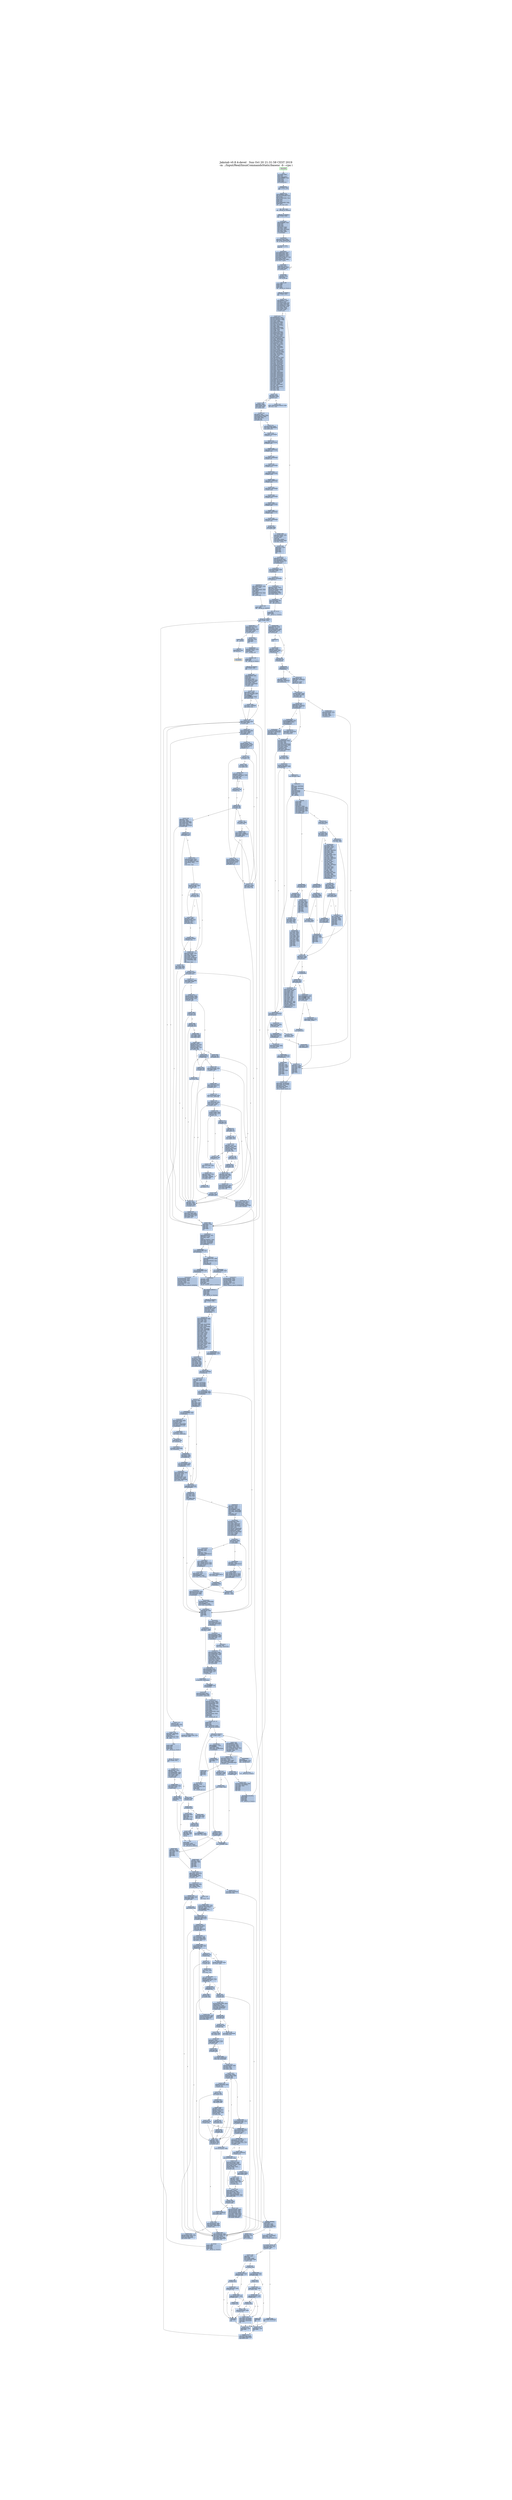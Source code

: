 digraph G {
node[shape=rectangle,style=filled,fillcolor=lightsteelblue,color=lightsteelblue]
bgcolor="transparent"
graph [label="Jakstab v0.8.4-devel   Sun Oct 20 21:31:58 CEST 2019\n-m ../Input/Real/linuxCommandsStatic/basenc -b --cpa i", labelloc=t, fontsize=35, pad=30]
"0x08048730_0"[label="start\nxorl %ebp, %ebp\lpopl %esi\lmovl %esp, %ecx\landl $0xfffffff0, %esp\lpushl %eax\lpushl %esp\lpushl %edx\lcall 0x08048763\l"];
"0x08048740_0"[label="0x08048740\naddl $0x9f8c0, %ebx\lleal -621424(%ebx), %eax\lpushl %eax\lleal -621584(%ebx), %eax\lpushl %eax\lpushl %ecx\lpushl %esi\lmovl $0x804a36c, %eax\lpushl %eax\lcall __libc_start_main\l"];
"0x08048763_0"[label="0x08048763\nmovl (%esp), %ebx\lret\l"];
"0x08048770_0"[label="_dl_relocate_static_...\nrepz ret\l"];
"0x08048780_0"[label="__x86.get_pc_thunk.b...\nmovl (%esp), %ebx\lret\l"];
"0x0804a97b_0"[label="__x86.get_pc_thunk.a...\nmovl (%esp), %eax\lret\l"];
"0x0804a97f_0"[label="__x86.get_pc_thunk.d...\nmovl (%esp), %edx\lret\l"];
"0x0804a983_0"[label="__x86.get_pc_thunk.c...\nmovl (%esp), %ecx\lret\l"];
"0x0804f720_0"[label="get_common_indeces.c...\npushl %ebp\lpushl %edi\lpushl %esi\lpushl %ebx\lcall __x86.get_pc_thunk.bp\l"];
"0x0804f729_0"[label="0x0804f729\naddl $0x988d7, %ebp\lsubl $0x108, %esp\ltestl %eax, %eax\lmovl %ecx, (%esp)\lje 0x0804f908\l"];
"0x0804f740_0"[label="0x0804f740\nmovl $0x80e9c60, %ebp\lmovl %eax, %esi\lmovl %edx, %edi\lmovl $0x1, %eax\lcpuid \lmovl %edx, 0x14(%ebp)\lmovl %eax, %edx\lmovl %ecx, 0x10(%ebp)\lshrl $0x8, %edx\lmovl %ebx, 0xc(%ebp)\lmovl %eax, 0x8(%ebp)\landl $0xf, %edx\lmovl (%esp), %ecx\lmovl %edx, (%esi)\lmovl %eax, %edx\lshrl $0x4, %edx\landl $0xf, %edx\lmovl %edx, (%edi)\lmovl %eax, %edx\lshrl $0xc, %edx\landl $0xf0, %edx\lmovl %edx, (%ecx)\lmovl 0x11c(%esp), %edx\lmovl %eax, %ecx\landl $0xf, %ecx\lmovl %ecx, (%edx)\lcmpl $0xf, (%esi)\lje 0x0804f8f1\l"];
"0x0804f798_0"[label="0x0804f798\ncmpl $0x6, 0x4(%ebp)\ljle 0x0804f7b3\l"];
"0x0804f79e_0"[label="0x0804f79e\nmovl $0x7, %eax\lxorl %ecx, %ecx\lcpuid \lmovl %eax, 0x18(%ebp)\lmovl %ebx, 0x1c(%ebp)\lmovl %ecx, 0x20(%ebp)\lmovl %edx, 0x24(%ebp)\l"];
"0x0804f7b3_0"[label="0x0804f7b3\nmovl 0x10(%ebp), %ebx\ltestl $0x8000000, %ebx\lje 0x0804f8e6\l"];
"0x0804f7c2_0"[label="0x0804f7c2\nxorl %ecx, %ecx\llgdt %ax\lmovl %eax, %edx\landl $0x6, %edx\lcmpl $0x6, %edx\lje 0x0804f913\l"];
"0x0804f7d5_0"[label="0x0804f7d5\ncmpl $0xc, 0x4(%ebp)\ljle 0x0804f8e6\l"];
"0x0804f7df_0"[label="0x0804f7df\nmovl $0xd, %esi\lxorl %ecx, %ecx\lmovl %esi, %eax\lcpuid \ltestl %ebx, %ebx\lje 0x0804f8e6\l"];
"0x0804f7f2_0"[label="0x0804f7f2\naddl $0x7f, %ebx\lmovl %esi, %eax\lmovl $0x1, %ecx\landl $0xffffffc0, %ebx\lmovl %ebx, 0x40(%ebp)\lmovl %ebx, 0x44(%ebp)\lcpuid \ltestb $0x2, %al\lje 0x0804f8e6\l"];
"0x0804f80f_0"[label="0x0804f80f\nleal 0x8(%esp), %ecx\lmovl $0x3, %eax\lmovl %ebp, 0x4(%esp)\lmovl $0x0, 0x8(%esp)\lmovl $0xa0, 0xc(%esp)\lmovl $0x2, %esi\lmovl $0x240, 0x10(%esp)\lmovl $0xa0, 0x88(%esp)\lleal 0x88(%esp), %edi\lmovl $0x100, 0x8c(%esp)\lmovl %ecx, (%esp)\lmovl %eax, %ebp\ljmp 0x0804f89c\l"];
"0x0804f860_0"[label="0x0804f860\nmovl $0xd, %eax\lmovl %esi, %ecx\lcpuid \lcmpl $0x2, %esi\lmovl %eax, (%edi,%esi,4)\lje 0x0804f896\l"];
"0x0804f871_0"[label="0x0804f871\nmovl (%esp), %ebx\lmovl -4(%edi,%esi,4), %eax\laddl -4(%ebx,%esi,4), %eax\landl $0x2, %ecx\lje 0x0804f97e\l"];
"0x0804f885_0"[label="0x0804f885\nmovl (%esp), %ecx\laddl $0x3f, %eax\landl $0xffffffc0, %eax\lmovl %eax, (%ecx,%esi,4)\l"];
"0x0804f891_0"[label="0x0804f891\ncmpl $0x20, %ebp\lje 0x0804f8c2\l"];
"0x0804f896_0"[label="0x0804f896\naddl $0x1, %esi\laddl $0x1, %ebp\l"];
"0x0804f89c_0"[label="0x0804f89c\nmovl $0xee, %eax\lbtl %esi, %eax\ljb 0x0804f860\l"];
"0x0804f8a6_0"[label="0x0804f8a6\ncmpl $0x2, %esi\lmovl $0x0, (%edi,%esi,4)\lje 0x0804f896\l"];
"0x0804f8b2_0"[label="0x0804f8b2\nmovl (%esp), %ebx\lmovl -4(%edi,%esi,4), %eax\laddl -4(%ebx,%esi,4), %eax\lmovl %eax, (%ebx,%esi,4)\ljmp 0x0804f891\l"];
"0x0804f8c2_0"[label="0x0804f8c2\nmovl 0x104(%esp), %eax\laddl 0x84(%esp), %eax\lmovl 0x4(%esp), %ebp\lje 0x0804f8e6\l"];
"0x0804f8d6_0"[label="0x0804f8d6\norl $0x400000, 0x48(%ebp)\laddl $0x7f, %eax\landl $0xffffffc0, %eax\lmovl %eax, 0x40(%ebp)\l"];
"0x0804f8e6_0"[label="0x0804f8e6\naddl $0x108, %esp\lpopl %ebx\lpopl %esi\lpopl %edi\lpopl %ebp\lret\l"];
"0x0804f8f1_0"[label="0x0804f8f1\nshrl $0x14, %eax\lmovzbl %al, %eax\laddl $0xf, %eax\lmovl %eax, (%esi)\lmovl (%esp), %eax\lmovl (%eax), %eax\laddl %eax, (%edi)\ljmp 0x0804f798\l"];
"0x0804f908_0"[label="0x0804f908\nmovl $0x80e9c60, %ebp\ljmp 0x0804f798\l"];
"0x0804f913_0"[label="0x0804f913\ntestl $0x10000000, %ebx\lje 0x0804f93a\l"];
"0x0804f91b_0"[label="0x0804f91b\nmovl 0x48(%ebp), %edx\lmovl %edx, %ecx\lorl $0x40, %ecx\ltestb $0x20, 0x1c(%ebp)\lmovl %ecx, 0x48(%ebp)\lje 0x0804f935\l"];
"0x0804f92c_0"[label="0x0804f92c\norl $0x440, %edx\lmovl %edx, 0x48(%ebp)\l"];
"0x0804f935_0"[label="0x0804f935\nandb $0x10, %bh\ljne 0x0804f975\l"];
"0x0804f93a_0"[label="0x0804f93a\nandl $0xe0, %eax\lcmpl $0xe0, %eax\ljne 0x0804f7d5\l"];
"0x0804f94a_0"[label="0x0804f94a\nmovl 0x1c(%ebp), %edx\ltestl $0x10000, %edx\lje 0x0804f7d5\l"];
"0x0804f959_0"[label="0x0804f959\nmovl 0x48(%ebp), %eax\lmovl %eax, %ecx\lorb $0x10, %ah\lorb $0x30, %ch\landl $0x20000, %edx\lcmovnel %ecx, %eax\lmovl %eax, 0x48(%ebp)\ljmp 0x0804f7d5\l"];
"0x0804f975_0"[label="0x0804f975\norl $0x80, 0x48(%ebp)\ljmp 0x0804f93a\l"];
"0x0804f97e_0"[label="0x0804f97e\nmovl %eax, (%ebx,%esi,4)\ljmp 0x0804f891\l"];
"0x0804f990_0"[label="__libc_start_main\ncall __x86.get_pc_thunk.ax\l"];
"0x0804f995_0"[label="0x0804f995\naddl $0x9866b, %eax\lpushl %edi\lpushl %esi\lpushl %ebx\lsubl $0x70, %esp\lmovl $0x0, %edx\lmovl %eax, 0xc(%esp)\lxorl %eax, %eax\ltestl %edx, %edx\lje 0x0804f9b9\l"];
"0x0804f9b9_0"[label="0x0804f9b9\nmovl 0xc(%esp), %edi\lmovl %eax, 0xe90(%edi)\lcall _dl_relocate_static_pie\l"];
"0x0804f9c8_0"[label="0x0804f9c8\nmovl 0x88(%esp), %eax\lmovl 0x84(%esp), %esi\lmovl $0x80e9c24, %edx\lmovl 0x98(%esp), %ecx\lleal 0x4(%eax,%esi,4), %eax\lmovl %eax, (%edx)\lmovl $0x80e7ec8, %edx\lmovl %ecx, (%edx)\l"];
"0x0804f9f1_0"[label="0x0804f9f1\naddl $0x4, %eax\lmovl -4(%eax), %edx\ltestl %edx, %edx\ljne 0x0804f9f1\l"];
"0x0804f9fb_0"[label="0x0804f9fb\nsubl $0xc, %esp\lpushl %eax\lcall _dl_aux_init\l"];
"0x0804fa04_0"[label="0x0804fa04\naddl $0x10, %esp\lmovl 0xc(%esp), %esi\lmovl $0x80ea270, %eax\lcmpl $0x0, (%eax)\ljne 0x0804fa42\l"];
"0x0804fa16_0"[label="0x0804fa16\nmovl $0x8048000, %edx\ltestl %edx, %edx\lje 0x0804fa42\l"];
"0x0804fa20_0"[label="0x0804fa20\ncmpw $0x20, 0x2a(%edx)\ljne 0x0804fe14\l"];
"0x0804fa2b_0"[label="0x0804fa2b\nmovl 0x1c(%edx), %ecx\laddl %edx, %ecx\lmovzwl 0x2c(%edx), %edx\lmovl %ecx, (%eax)\lmovl 0xc(%esp), %eax\lmovl $0x80ea290, %eax\lmovl %edx, (%eax)\l"];
"0x0804fa42_0"[label="0x0804fa42\nmovl 0xc(%esp), %esi\lmovl %esi, %ebx\lcall __libc_init_secure\l"];
"0x0804fa4d_0"[label="0x0804fa4d\nmovl $0x80e9c24, %eax\lsubl $0xc, %esp\lpushl (%eax)\lcall __tunables_init\l"];
"0x0804fa5d_0"[label="0x0804fa5d\nmovl $0x80e9c60, %esi\laddl $0x10, %esp\lxorl %eax, %eax\lcpuid \lcmpl $0x756e6547, %ebx\lmovl $0x0, 0x1c(%esp)\lmovl $0x0, 0x20(%esp)\lmovl %eax, 0x4(%esi)\ljne 0x0804fd4f\l"];
"0x0804fa89_0"[label="0x0804fa89\ncmpl $0x6c65746e, %ecx\ljne 0x0804fd4f\l"];
"0x0804fa95_0"[label="0x0804fa95\ncmpl $0x49656e69, %edx\lje 0x0804fedb\l"];
"0x0804faa1_0"[label="0x0804faa1\nsubl $0xc, %esp\lxorl %eax, %eax\lxorl %ecx, %ecx\lpushl $0x0\lxorl %edx, %edx\lcall get_common_indeces.constprop.1\l"];
"0x0804fab1_0"[label="0x0804fab1\naddl $0x10, %esp\lmovl $0x3, %eax\l"];
"0x0804fab9_0"[label="0x0804fab9\nmovl 0xc(%esp), %ecx\lmovl $0x80e9c60, %edx\lmovl 0x14(%edx), %ecx\ltestb $0x1, %ch\lje 0x0804fad2\l"];
"0x0804facb_0"[label="0x0804facb\norl $0x4000, 0x48(%edx)\l"];
"0x0804fad2_0"[label="0x0804fad2\nandb $0xffffff80, %ch\lje 0x0804fae8\l"];
"0x0804fad7_0"[label="0x0804fad7\nmovl 0xc(%esp), %ecx\lmovl $0x80e9c60, %edx\lorl $0x8000, 0x48(%edx)\l"];
"0x0804fae8_0"[label="0x0804fae8\nmovl 0xc(%esp), %edi\lmovl 0x1c(%esp), %edx\lmovl $0x80e9c60, %esi\lmovl %edi, %ebx\lmovl %edx, 0x38(%esi)\lmovl 0x20(%esp), %edx\lmovl %eax, (%esi)\lmovl %edx, 0x3c(%esi)\lpushl %eax\lleal -435984(%edi), %eax\lpushl %eax\lleal 0x3c(%esp), %eax\lpushl %eax\lpushl $0x0\lcall __tunable_get_val\l"];
"0x0804fb18_0"[label="0x0804fb18\naddl $0xc, %esp\lpushl $0x0\lleal 0x40(%esp), %eax\lpushl %eax\lpushl $0xb\lcall __tunable_get_val\l"];
"0x0804fd4f_0"[label="0x0804fd4f\ncmpl $0x68747541, %ebx\lsete %bl\lcmpl $0x444d4163, %ecx\lsete %al\ltestb %al, %bl\lje 0x0804faa1\l"];
"0x0804fd69_0"[label="0x0804fd69\ncmpl $0x69746e65, %edx\ljne 0x0804faa1\l"];
"0x0804fd75_0"[label="0x0804fd75\nleal 0x2c(%esp), %ecx\lleal 0x20(%esp), %edx\lleal 0x1c(%esp), %eax\lsubl $0xc, %esp\lleal 0x3c(%esp), %ebx\lpushl %ebx\lcall get_common_indeces.constprop.1\l"];
"0x0804fe14_0"[label="0x0804fe14\nleal -196692(%esi), %eax\lmovl %esi, %ebx\lpushl %eax\lleal -196874(%esi), %eax\lpushl $0xb4\lpushl %eax\lleal -196820(%esi), %eax\lpushl %eax\lcall __assert_fail\l"];
"0x0804fedb_0"[label="0x0804fedb\nleal 0x20(%esp), %edx\lleal 0x24(%esp), %ecx\lleal 0x1c(%esp), %eax\lsubl $0xc, %esp\lleal 0x34(%esp), %ebx\lpushl %ebx\lcall get_common_indeces.constprop.1\l"];
"0x0804fef4_0"[label="0x0804fef4\naddl $0x10, %esp\lmovl 0x48(%esi), %edx\lcmpl $0x6, 0x1c(%esp)\lje 0x0804ff47\l"];
"0x0804ff01_0"[label="0x0804ff01\nmovl 0xc(%esp), %eax\lmovl $0x80e9c60, %edx\lmovl 0x48(%edx), %eax\ltestb $0x4, %ah\lje 0x0804ff19\l"];
"0x0804ff13_0"[label="0x0804ff13\norb $0x8, %ah\lmovl %eax, 0x48(%edx)\l"];
"0x0804ff19_0"[label="0x0804ff19\nmovl 0xc(%esp), %eax\lmovl $0x80e9c60, %edx\lmovl 0x48(%edx), %eax\lmovl %eax, %ecx\lorl $0x20000, %eax\lorl $0x100000, %ecx\ltestb $0x8, 0x1f(%edx)\lcmovel %ecx, %eax\lmovl %eax, 0x48(%edx)\lmovl $0x1, %eax\ljmp 0x0804fab9\l"];
"0x08050092_0"[label="__x86.get_pc_thunk.b...\nmovl (%esp), %ebp\lret\l"];
"0x080503e9_0"[label="__x86.get_pc_thunk.s...\nmovl (%esp), %esi\lret\l"];
"0x08052b10_0"[label="__assert_fail\npushl %ebx\lcall __x86.get_pc_thunk.bx\l"];
"0x080566f3_0"[label="__x86.get_pc_thunk.d...\nmovl (%esp), %edi\lret\l"];
"0x0807a070_0"[label="__sbrk\npushl %ebp\lpushl %edi\lpushl %esi\lpushl %ebx\lcall __x86.get_pc_thunk.si\l"];
"0x0807a079_0"[label="0x0807a079\naddl $0x6df87, %esi\lsubl $0xc, %esp\lmovl $0x80e9d0c, %ebp\lmovl 0x20(%esp), %edi\lmovl (%ebp), %ebx\ltestl %ebx, %ebx\lje 0x0807a09d\l"];
"0x0807a093_0"[label="0x0807a093\nmovl 0xe90(%esi), %eax\ltestl %eax, %eax\lje 0x0807a0b1\l"];
"0x0807a09d_0"[label="0x0807a09d\nsubl $0xc, %esp\lpushl $0x0\lcall brk\l"];
"0x0807a0a7_0"[label="0x0807a0a7\naddl $0x10, %esp\ltestl %eax, %eax\ljs 0x0807a0d0\l"];
"0x0807a0ae_0"[label="0x0807a0ae\nmovl (%ebp), %ebx\l"];
"0x0807a0b1_0"[label="0x0807a0b1\ncmpl $0x0, %edi\lje 0x0807a0d5\l"];
"0x0807a0b6_0"[label="0x0807a0b6\njle 0x0807a100\l"];
"0x0807a0b8_0"[label="0x0807a0b8\nmovl %ebx, %eax\laddl %edi, %eax\lsetb %al\l"];
"0x0807a0bf_0"[label="0x0807a0bf\ntestb %al, %al\lje 0x0807a0e0\l"];
"0x0807a0c3_0"[label="0x0807a0c3\nmovl $0xffffffe0, %eax\lmovl $0xc, %gs:(%eax)\l"];
"0x0807a0d0_0"[label="0x0807a0d0\nmovl $0xffffffff, %ebx\l"];
"0x0807a0d5_0"[label="0x0807a0d5\naddl $0xc, %esp\lmovl %ebx, %eax\lpopl %ebx\lpopl %esi\lpopl %edi\lpopl %ebp\lret\l"];
"0x0807a0e0_0"[label="0x0807a0e0\nsubl $0xc, %esp\laddl %ebx, %edi\lpushl %edi\lcall brk\l"];
"0x0807a0eb_0"[label="0x0807a0eb\naddl $0x10, %esp\ltestl %eax, %eax\ljs 0x0807a0d0\l"];
"0x0807a0f2_0"[label="0x0807a0f2\naddl $0xc, %esp\lmovl %ebx, %eax\lpopl %ebx\lpopl %esi\lpopl %edi\lpopl %ebp\lret\l"];
"0x0807a100_0"[label="0x0807a100\nmovl %edi, %eax\lnegl %eax\lcmpl %ebx, %eax\lseta %al\ljmp 0x0807a0bf\l"];
"0x0807c480_0"[label="do_tunable_update_va...\nmovl 0x4(%eax), %ecx\lcmpl $0x3, %ecx\lje 0x0807c4d0\l"];
"0x0807c488_0"[label="0x0807c488\ncmpl $0x1, %ecx\lpushl %ebx\lmovl (%edx), %ebx\lmovl 0x4(%edx), %edx\lje 0x0807c4a8\l"];
"0x0807c493_0"[label="0x0807c493\njae 0x0807c4a8\l"];
"0x0807c495_0"[label="0x0807c495\ncmpl 0xc(%eax), %edx\ljle 0x0807c4d8\l"];
"0x0807c49a_0"[label="0x0807c49a\ncmpl 0x14(%eax), %edx\ljl 0x0807c4c0\l"];
"0x0807c49f_0"[label="0x0807c49f\njle 0x0807c4bb\l"];
"0x0807c4a1_0"[label="0x0807c4a1\npopl %ebx\lret\l"];
"0x0807c4a8_0"[label="0x0807c4a8\ncmpl 0xc(%eax), %edx\lja 0x0807c4b4\l"];
"0x0807c4ad_0"[label="0x0807c4ad\njb 0x0807c4a1\l"];
"0x0807c4af_0"[label="0x0807c4af\ncmpl 0x8(%eax), %ebx\ljb 0x0807c4a1\l"];
"0x0807c4b4_0"[label="0x0807c4b4\ncmpl 0x14(%eax), %edx\ljb 0x0807c4c0\l"];
"0x0807c4b9_0"[label="0x0807c4b9\nja 0x0807c4a1\l"];
"0x0807c4bb_0"[label="0x0807c4bb\ncmpl 0x10(%eax), %ebx\lja 0x0807c4a1\l"];
"0x0807c4c0_0"[label="0x0807c4c0\nmovl %ebx, 0x18(%eax)\lmovl %edx, 0x1c(%eax)\lmovb $0x1, 0x20(%eax)\lpopl %ebx\lret\l"];
"0x0807c4d0_0"[label="0x0807c4d0\nmovl %edx, 0x18(%eax)\lret\l"];
"0x0807c4d8_0"[label="0x0807c4d8\njl 0x0807c4a1\l"];
"0x0807c4da_0"[label="0x0807c4da\ncmpl 0x8(%eax), %ebx\ljae 0x0807c49a\l"];
"0x0807c4df_0"[label="0x0807c4df\npopl %ebx\lret\l"];
"0x0807c4f0_0"[label="tunable_initialize\npushl %ebx\lmovl %eax, %ebx\lsubl $0x18, %esp\lcmpl $0x3, 0x4(%eax)\ljne 0x0807c510\l"];
"0x0807c4fc_0"[label="0x0807c4fc\nmovb $0x1, 0x20(%eax)\lmovl %ebx, %eax\lcall do_tunable_update_val\l"];
"0x0807c507_0"[label="0x0807c507\naddl $0x18, %esp\lpopl %ebx\lret\l"];
"0x0807c510_0"[label="0x0807c510\nsubl $0x8, %esp\lpushl $0x0\lpushl %edx\lcall _dl_strtoul\l"];
"0x0807c51b_0"[label="0x0807c51b\nmovl %eax, 0x18(%esp)\lmovl %edx, 0x1c(%esp)\laddl $0x10, %esp\lleal 0x8(%esp), %edx\lmovl %ebx, %eax\lcall do_tunable_update_val\l"];
"0x0807c531_0"[label="0x0807c531\naddl $0x18, %esp\lpopl %ebx\lret\l"];
"0x0807c560_0"[label="__tunables_init\npushl %ebp\lpushl %edi\lcall __x86.get_pc_thunk.di\l"];
"0x0807c567_0"[label="0x0807c567\naddl $0x6ba99, %edi\lpushl %esi\lpushl %ebx\lsubl $0x3c, %esp\lmovl $0x80e7ecc, %eax\lmovl %edi, 0xc(%esp)\lmovl (%eax), %esi\lmovl %eax, 0x18(%esp)\ltestl %esi, %esi\lje 0x0807c5a0\l"];
"0x0807c586_0"[label="0x0807c586\nmovl $0x21, %eax\lleal -183785(%edi), %ebx\lxorl %ecx, %ecx\lint $0xffffff80\lcmpl $0xfffff000, %eax\ljbe 0x0807c8ab\l"];
"0x0807c5a0_0"[label="0x0807c5a0\nmovl 0x50(%esp), %eax\ltestl %eax, %eax\lje 0x0807c6df\l"];
"0x0807c5ac_0"[label="0x0807c5ac\nmovl 0x50(%esp), %eax\lmovl (%eax), %ebp\ltestl %ebp, %ebp\lje 0x0807c6df\l"];
"0x0807c5ba_0"[label="0x0807c5ba\nmovzbl (%ebp), %ecx\lmovl 0x50(%esp), %eax\lleal 0x4(%eax), %ebx\lcmpb $0x3d, %cl\lje 0x0807c752\l"];
"0x0807c5ce_0"[label="0x0807c5ce\ntestb %cl, %cl\lje 0x0807c752\l"];
"0x0807c5d6_0"[label="0x0807c5d6\nxorl %eax, %eax\ljmp 0x0807c5e5\l"];
"0x0807c5e0_0"[label="0x0807c5e0\ncmpb $0x3d, %dl\lje 0x0807c5f3\l"];
"0x0807c5e5_0"[label="0x0807c5e5\naddl $0x1, %eax\lmovzbl (%ebp,%eax), %edx\lmovl %eax, %esi\ltestb %dl, %dl\ljne 0x0807c5e0\l"];
"0x0807c5f3_0"[label="0x0807c5f3\ntestb %dl, %dl\lje 0x0807c730\l"];
"0x0807c5fb_0"[label="0x0807c5fb\naddl $0x1, %esi\ltestl %ebx, %ebx\lmovl %ebx, 0x8(%esp)\lleal (%ebp,%esi), %eax\lmovl %ecx, %edi\lmovl %eax, 0x14(%esp)\lje 0x0807c6df\l"];
"0x0807c614_0"[label="0x0807c614\ncmpb $0x47, %cl\ljne 0x0807c651\l"];
"0x0807c619_0"[label="0x0807c619\nmovl 0xc(%esp), %ecx\lleal 0x1(%ebp), %eax\lleal -183799(%ecx), %ebx\lmovl $0x4c, %ecx\lnop \lleal (%esi), %esi\l"];
"0x0807c630_0"[label="0x0807c630\nmovzbl (%eax), %edx\ltestb %dl, %dl\lje 0x0807c651\l"];
"0x0807c637_0"[label="0x0807c637\ncmpb %cl, %dl\ljne 0x0807c651\l"];
"0x0807c63b_0"[label="0x0807c63b\naddl $0x1, %ebx\lmovzbl (%ebx), %ecx\laddl $0x1, %eax\ltestb %cl, %cl\ljne 0x0807c630\l"];
"0x0807c648_0"[label="0x0807c648\ncmpb $0x3d, (%eax)\lje 0x0807c7df\l"];
"0x0807c651_0"[label="0x0807c651\nmovl 0x18(%esp), %eax\lxorl %edi, %edi\lmovl %ebp, 0x4(%esp)\lmovl (%eax), %eax\lmovl %eax, 0x10(%esp)\lmovl 0xc(%esp), %eax\lleal -1344(%eax), %esi\lnop \lleal (%esi), %esi\l"];
"0x0807c670_0"[label="0x0807c670\ncmpb $0x0, (%esi)\ljne 0x0807c6c0\l"];
"0x0807c675_0"[label="0x0807c675\nmovl 0x8(%esi), %ebp\ltestl %ebp, %ebp\lje 0x0807c6c0\l"];
"0x0807c67c_0"[label="0x0807c67c\nmovzbl (%ebp), %edx\lmovl 0x4(%esp), %ebx\lmovzbl (%ebx), %eax\ltestb %dl, %dl\lje 0x0807c6b8\l"];
"0x0807c68b_0"[label="0x0807c68b\ntestb %al, %al\lje 0x0807c6c0\l"];
"0x0807c68f_0"[label="0x0807c68f\ncmpb %al, %dl\ljne 0x0807c6c0\l"];
"0x0807c693_0"[label="0x0807c693\nmovl %ebp, %ecx\lmovl %ebx, %edx\ljmp 0x0807c6a8\l"];
"0x0807c6a0_0"[label="0x0807c6a0\ncmpb %al, %bl\ljne 0x0807c6c0\l"];
"0x0807c6a4_0"[label="0x0807c6a4\ntestb %al, %al\lje 0x0807c6c0\l"];
"0x0807c6a8_0"[label="0x0807c6a8\naddl $0x1, %ecx\lmovzbl (%ecx), %ebx\laddl $0x1, %edx\lmovzbl (%edx), %eax\ltestb %bl, %bl\ljne 0x0807c6a0\l"];
"0x0807c6b8_0"[label="0x0807c6b8\ncmpb $0x3d, %al\lje 0x0807c6f0\l"];
"0x0807c6bc_0"[label="0x0807c6bc\nleal (%esi), %esi\l"];
"0x0807c6c0_0"[label="0x0807c6c0\naddl $0x1, %edi\laddl $0x2c, %esi\lcmpl $0x16, %edi\ljne 0x0807c670\l"];
"0x0807c6cb_0"[label="0x0807c6cb\nmovl 0x8(%esp), %eax\lmovl %eax, 0x50(%esp)\lmovl 0x50(%esp), %eax\ltestl %eax, %eax\ljne 0x0807c5ac\l"];
"0x0807c6df_0"[label="0x0807c6df\naddl $0x3c, %esp\lpopl %ebx\lpopl %esi\lpopl %edi\lpopl %ebp\lret\l"];
"0x0807c6f0_0"[label="0x0807c6f0\nmovl 0x10(%esp), %edx\ltestl %edx, %edx\lje 0x0807c704\l"];
"0x0807c6f8_0"[label="0x0807c6f8\nmovl 0x4(%esi), %eax\ltestl %eax, %eax\lje 0x0807c75b\l"];
"0x0807c6ff_0"[label="0x0807c6ff\ncmpl $0x2, %eax\ljne 0x0807c6c0\l"];
"0x0807c704_0"[label="0x0807c704\nimull $0x2c, %edi, %eax\lmovl 0xc(%esp), %edi\lmovl 0x14(%esp), %edx\lleal -1376(%edi,%eax), %eax\lcall tunable_initialize\l"];
"0x0807c71b_0"[label="0x0807c71b\nmovl 0x8(%esp), %eax\lmovl %eax, 0x50(%esp)\ljmp 0x0807c5a0\l"];
"0x0807c730_0"[label="0x0807c730\ntestl %ebx, %ebx\lje 0x0807c6df\l"];
"0x0807c734_0"[label="0x0807c734\nmovl (%ebx), %ebp\lmovl %ebx, 0x50(%esp)\ltestl %ebp, %ebp\lje 0x0807c6df\l"];
"0x0807c73e_0"[label="0x0807c73e\nmovzbl (%ebp), %ecx\lmovl 0x50(%esp), %eax\lleal 0x4(%eax), %ebx\lcmpb $0x3d, %cl\ljne 0x0807c5ce\l"];
"0x0807c752_0"[label="0x0807c752\nmovl %ecx, %edx\lxorl %esi, %esi\ljmp 0x0807c5f3\l"];
"0x0807c75b_0"[label="0x0807c75b\nmovl 0x50(%esp), %eax\lmovl %eax, 0x8(%esp)\l"];
"0x0807c763_0"[label="0x0807c763\nmovl 0x8(%esp), %eax\lmovl (%eax), %eax\ltestl %eax, %eax\lje 0x0807c7b4\l"];
"0x0807c76d_0"[label="0x0807c76d\nmovzbl (%ebp), %ecx\lmovzbl (%eax), %edx\ltestb %cl, %cl\lje 0x0807c7a0\l"];
"0x0807c778_0"[label="0x0807c778\ntestb %dl, %dl\lje 0x0807c7a5\l"];
"0x0807c77c_0"[label="0x0807c77c\ncmpb %dl, %cl\ljne 0x0807c7a5\l"];
"0x0807c780_0"[label="0x0807c780\nmovl %ebp, %ecx\ljmp 0x0807c790\l"];
"0x0807c788_0"[label="0x0807c788\ncmpb %dl, %bl\ljne 0x0807c7a5\l"];
"0x0807c78c_0"[label="0x0807c78c\ntestb %dl, %dl\lje 0x0807c7a5\l"];
"0x0807c790_0"[label="0x0807c790\naddl $0x1, %ecx\lmovzbl (%ecx), %ebx\laddl $0x1, %eax\lmovzbl (%eax), %edx\ltestb %bl, %bl\ljne 0x0807c788\l"];
"0x0807c7a0_0"[label="0x0807c7a0\ncmpb $0x3d, %dl\lje 0x0807c7c4\l"];
"0x0807c7a5_0"[label="0x0807c7a5\naddl $0x4, 0x8(%esp)\lmovl 0x8(%esp), %eax\lmovl (%eax), %eax\ltestl %eax, %eax\ljne 0x0807c76d\l"];
"0x0807c7b4_0"[label="0x0807c7b4\nmovl 0x50(%esp), %ecx\lmovl 0x4(%esi), %eax\lmovl %ecx, 0x8(%esp)\ljmp 0x0807c6ff\l"];
"0x0807c7c4_0"[label="0x0807c7c4\nmovl 0x8(%esp), %eax\lnop \lleal (%esi), %esi\l"];
"0x0807c7d0_0"[label="0x0807c7d0\nmovl 0x4(%eax), %edx\laddl $0x4, %eax\lmovl %edx, -4(%eax)\ltestl %edx, %edx\ljne 0x0807c7d0\l"];
"0x0807c7dd_0"[label="0x0807c7dd\njmp 0x0807c763\l"];
"0x0807c7df_0"[label="0x0807c7df\nxorl %edx, %edx\lmovl %edi, %ecx\ljmp 0x0807c7ef\l"];
"0x0807c7e8_0"[label="0x0807c7e8\nmovzbl 0x1(%ebp,%edx), %ecx\lmovl %eax, %edx\l"];
"0x0807c7ef_0"[label="0x0807c7ef\ntestb %cl, %cl\lleal 0x1(%edx), %eax\ljne 0x0807c7e8\l"];
"0x0807c7f6_0"[label="0x0807c7f6\nmovl %edx, 0x4(%esp)\lsubl $0xc, %esp\lpushl %eax\lmovl 0x1c(%esp), %ebx\lcall __sbrk\l"];
"0x0807c807_0"[label="0x0807c807\nmovl %eax, 0x34(%esp)\laddl $0x10, %esp\lcmpl $0xffffffff, %eax\lmovl %eax, %ecx\lje 0x0807ca70\l"];
"0x0807c819_0"[label="0x0807c819\nmovl 0x4(%esp), %edx\ltestl %edx, %edx\lleal -1(%edx), %eax\lje 0x0807ca56\l"];
"0x0807c828_0"[label="0x0807c828\nnop \lleal (%esi), %esi\l"];
"0x0807c830_0"[label="0x0807c830\nmovzbl (%ebp,%eax), %edx\lmovb %dl, (%ecx,%eax)\lsubl $0x1, %eax\lcmpl $0xffffffff, %eax\ljne 0x0807c830\l"];
"0x0807c840_0"[label="0x0807c840\naddl 0x24(%esp), %esi\lmovl %esi, 0x2c(%esp)\lje 0x0807c894\l"];
"0x0807c84a_0"[label="0x0807c84a\nmovzbl (%esi), %eax\lmovl %esi, %ebp\ltestb %al, %al\lmovb %al, 0x4(%esp)\lje 0x0807c894\l"];
"0x0807c857_0"[label="0x0807c857\nmovl 0xc(%esp), %eax\lleal -1376(%eax), %eax\lmovl %eax, 0x28(%esp)\lleal (%esi), %esi\l"];
"0x0807c868_0"[label="0x0807c868\nmovzbl 0x4(%esp), %eax\lcmpb $0x3d, %al\lje 0x0807c8ba\l"];
"0x0807c871_0"[label="0x0807c871\ncmpb $0x3a, %al\lje 0x0807c8ba\l"];
"0x0807c875_0"[label="0x0807c875\ntestb %al, %al\lje 0x0807c894\l"];
"0x0807c879_0"[label="0x0807c879\nxorl %edx, %edx\lnop \lleal (%esi), %esi\l"];
"0x0807c880_0"[label="0x0807c880\naddl $0x1, %edx\lmovzbl (%ebp,%edx), %eax\lcmpb $0x3d, %al\lje 0x0807c8c1\l"];
"0x0807c88c_0"[label="0x0807c88c\ncmpb $0x3a, %al\lje 0x0807c8c1\l"];
"0x0807c890_0"[label="0x0807c890\ntestb %al, %al\ljne 0x0807c880\l"];
"0x0807c894_0"[label="0x0807c894\nmovl 0x50(%esp), %eax\lmovl 0x24(%esp), %edi\lmovl %edi, (%eax)\lmovl 0x8(%esp), %eax\lmovl %eax, 0x50(%esp)\ljmp 0x0807c5a0\l"];
"0x0807c8ab_0"[label="0x0807c8ab\nmovl $0x2, -416(%edi)\ljmp 0x0807c5a0\l"];
"0x0807c8ba_0"[label="0x0807c8ba\nmovzbl 0x4(%esp), %eax\lxorl %edx, %edx\l"];
"0x0807c8c1_0"[label="0x0807c8c1\ntestb %al, %al\lje 0x0807c894\l"];
"0x0807c8c5_0"[label="0x0807c8c5\nleal 0x1(%ebp,%edx), %ecx\lcmpb $0x3a, %al\lmovzbl (%ecx), %ebx\lmovl %ecx, 0x10(%esp)\lmovb %bl, 0x1f(%esp)\lje 0x0807c9c0\l"];
"0x0807c8dc_0"[label="0x0807c8dc\ntestb %bl, %bl\lje 0x0807c9ff\l"];
"0x0807c8e4_0"[label="0x0807c8e4\ncmpb $0x3a, %bl\lje 0x0807c9ff\l"];
"0x0807c8ed_0"[label="0x0807c8ed\nxorl %eax, %eax\ljmp 0x0807c8fc\l"];
"0x0807c8f8_0"[label="0x0807c8f8\ntestb %dl, %dl\lje 0x0807c908\l"];
"0x0807c8fc_0"[label="0x0807c8fc\naddl $0x1, %eax\lmovzbl (%ecx,%eax), %edx\lcmpb $0x3a, %dl\ljne 0x0807c8f8\l"];
"0x0807c908_0"[label="0x0807c908\nmovl %eax, 0x20(%esp)\lmovb %dl, 0x1f(%esp)\l"];
"0x0807c910_0"[label="0x0807c910\nmovl 0x28(%esp), %edi\lxorl %esi, %esi\lleal (%esi), %esi\lleal (%edi), %edi\l"];
"0x0807c920_0"[label="0x0807c920\nmovl (%edi), %eax\lmovzbl (%eax), %edx\ltestb %dl, %dl\lje 0x0807c98b\l"];
"0x0807c929_0"[label="0x0807c929\nmovzbl 0x4(%esp), %ecx\ltestb %cl, %cl\lje 0x0807c95d\l"];
"0x0807c932_0"[label="0x0807c932\ncmpb %cl, %dl\ljne 0x0807c95d\l"];
"0x0807c936_0"[label="0x0807c936\nmovl %ebp, %edx\ljmp 0x0807c948\l"];
"0x0807c940_0"[label="0x0807c940\ncmpb %bl, %cl\ljne 0x0807c95d\l"];
"0x0807c944_0"[label="0x0807c944\ntestb %bl, %bl\lje 0x0807c95d\l"];
"0x0807c948_0"[label="0x0807c948\naddl $0x1, %eax\lmovzbl (%eax), %ecx\laddl $0x1, %edx\lmovzbl (%edx), %ebx\ltestb %cl, %cl\ljne 0x0807c940\l"];
"0x0807c958_0"[label="0x0807c958\ncmpb $0x3d, %bl\lje 0x0807c995\l"];
"0x0807c95d_0"[label="0x0807c95d\naddl $0x1, %esi\laddl $0x2c, %edi\lcmpl $0x16, %esi\ljne 0x0807c920\l"];
"0x0807c968_0"[label="0x0807c968\nmovl 0x10(%esp), %eax\lmovl 0x20(%esp), %edi\lcmpb $0x0, (%eax,%edi)\lje 0x0807c894\l"];
"0x0807c97a_0"[label="0x0807c97a\nleal 0x1(%eax,%edi), %ebp\lmovzbl (%ebp), %eax\lmovb %al, 0x4(%esp)\ljmp 0x0807c868\l"];
"0x0807c98b_0"[label="0x0807c98b\nmovzbl 0x4(%esp), %ebx\lcmpb $0x3d, %bl\ljne 0x0807c95d\l"];
"0x0807c995_0"[label="0x0807c995\nmovl 0x18(%esp), %eax\lmovl (%eax), %ecx\ltestl %ecx, %ecx\lje 0x0807c9d2\l"];
"0x0807c99f_0"[label="0x0807c99f\nimull $0x2c, %esi, %eax\lmovl 0xc(%esp), %edi\lmovl -1340(%edi,%eax), %eax\ltestl %eax, %eax\lje 0x0807ca0c\l"];
"0x0807c9b1_0"[label="0x0807c9b1\nmovl 0x10(%esp), %ebp\l"];
"0x0807c9b5_0"[label="0x0807c9b5\ncmpl $0x2, %eax\lje 0x0807c9d6\l"];
"0x0807c9ba_0"[label="0x0807c9ba\nmovl %ebp, 0x10(%esp)\ljmp 0x0807c968\l"];
"0x0807c9c0_0"[label="0x0807c9c0\nmovzbl 0x1f(%esp), %eax\lmovl 0x10(%esp), %ebp\lmovb %al, 0x4(%esp)\ljmp 0x0807c868\l"];
"0x0807c9d2_0"[label="0x0807c9d2\nmovl 0x10(%esp), %ebp\l"];
"0x0807c9d6_0"[label="0x0807c9d6\nmovl 0x10(%esp), %edx\lsubl 0x2c(%esp), %edx\laddl 0x14(%esp), %edx\lmovl 0x20(%esp), %eax\lmovb $0x0, (%edx,%eax)\limull $0x2c, %esi, %eax\laddl 0x28(%esp), %eax\lcall tunable_initialize\l"];
"0x0807c9ff_0"[label="0x0807c9ff\nmovl $0x0, 0x20(%esp)\ljmp 0x0807c910\l"];
"0x0807ca0c_0"[label="0x0807ca0c\ncmpb $0x0, 0x1f(%esp)\lje 0x0807ca7d\l"];
"0x0807ca13_0"[label="0x0807ca13\nmovl 0x10(%esp), %eax\lmovl 0x20(%esp), %edi\lleal 0x1(%eax,%edi), %edx\lmovl %ebp, %eax\lmovzbl (%edx), %ecx\ltestb %cl, %cl\lje 0x0807ca38\l"];
"0x0807ca28_0"[label="0x0807ca28\naddl $0x1, %edx\laddl $0x1, %eax\lmovb %cl, -1(%eax)\lmovzbl (%edx), %ecx\ltestb %cl, %cl\ljne 0x0807ca28\l"];
"0x0807ca38_0"[label="0x0807ca38\nmovb $0x0, (%eax)\lmovl 0xc(%esp), %edi\limull $0x2c, %esi, %eax\lmovl $0x0, 0x20(%esp)\lmovl -1340(%edi,%eax), %eax\ljmp 0x0807c9b5\l"];
"0x0807ca56_0"[label="0x0807ca56\nmovl 0x24(%esp), %ebx\ltestl %ebx, %ebx\lje 0x0807c894\l"];
"0x0807ca62_0"[label="0x0807ca62\njmp 0x0807c840\l"];
"0x0807ca70_0"[label="0x0807ca70\nmovl $0x0, 0x24(%esp)\ljmp 0x0807c894\l"];
"0x0807ca7d_0"[label="0x0807ca7d\nmovb $0x0, (%ebp)\ljmp 0x0807c894\l"];
"0x0807ca90_0"[label="__tunable_get_val\npushl %edi\lpushl %esi\lpushl %ebx\lmovl 0x10(%esp), %eax\lcall __x86.get_pc_thunk.dx\l"];
"0x0807ca9c_0"[label="0x0807ca9c\naddl $0x6b564, %edx\lmovl 0x14(%esp), %esi\lmovl 0x18(%esp), %ebx\limull $0x2c, %eax, %ecx\lleal -1376(%edx,%ecx), %ecx\lmovl 0x4(%ecx), %edi\lcmpl $0x1, %edi\lje 0x0807caf0\l"];
"0x0807cabc_0"[label="0x0807cabc\nmovl 0x18(%ecx), %ecx\lmovl %ecx, (%esi)\limull $0x2c, %eax, %eax\lleal -1376(%edx), %edx\lcmpb $0x0, 0x20(%edx,%eax)\lje 0x0807cae8\l"];
"0x0807cad1_0"[label="0x0807cad1\ntestl %ebx, %ebx\lje 0x0807cae8\l"];
"0x0807cad5_0"[label="0x0807cad5\nleal 0x18(%edx,%eax), %eax\lmovl %eax, 0x10(%esp)\lmovl %ebx, %eax\lpopl %ebx\lpopl %esi\lpopl %edi\ljmp %eax\l"];
"0x0807cae8_0"[label="0x0807cae8\npopl %ebx\lpopl %esi\lpopl %edi\lret\l"];
"0x0807cb10_0"[label="_dl_aux_init\npushl %ebp\lpushl %edi\lpushl %esi\lpushl %ebx\lcall __x86.get_pc_thunk.cx\l"];
"0x0807cb19_0"[label="0x0807cb19\naddl $0x6b4e7, %ecx\lsubl $0x74, %esp\lmovl 0x88(%esp), %eax\lmovl %eax, 0x4(%esp)\lmovl $0x80ea25c, %eax\lmovl 0x4(%esp), %edx\lmovl %edx, (%eax)\lmovl (%edx), %eax\ltestl %eax, %eax\lje 0x0807cdad\l"];
"0x0807cb43_0"[label="0x0807cb43\nmovl $0x80ea284, %esi\lmovl 0x1c40(%ecx), %edi\lmovl 0x1c44(%ecx), %ebp\lmovl (%esi), %ebx\lmovl %edi, 0x30(%esp)\lmovl $0x80e7ecc, %edi\lmovl %esi, 0x5c(%esp)\lmovl %ebp, 0x34(%esp)\lxorl %ebp, %ebp\lmovl %ebx, 0x48(%esp)\lmovl 0xba0(%ecx), %ebx\lmovl %ebp, %edx\lmovl (%edi), %esi\lmovl %edi, 0x10(%esp)\lmovl $0x80ea260, %edi\lmovl %ebx, 0x40(%esp)\lmovl -320(%ecx), %ebx\lmovl %esi, 0x4c(%esp)\lmovzwl 0xb6c(%ecx), %esi\lmovl %edi, 0x68(%esp)\lmovl %ebx, 0x54(%esp)\lmovl $0x80ea2a8, %ebx\lmovw %si, 0x44(%esp)\lmovl $0x80ea27c, %esi\lmovl %ebx, 0x14(%esp)\lmovl (%ebx), %ebx\lmovl %esi, 0x64(%esp)\lmovl %ebx, 0x50(%esp)\lmovl (%esi), %ebx\lmovl 0x1c4c(%ecx), %esi\lmovl %ebx, 0x18(%esp)\lmovl 0x1c48(%ecx), %ebx\lmovl %esi, 0x2c(%esp)\lmovl %ebx, 0x28(%esp)\lmovl (%edi), %esi\lxorl %edi, %edi\lmovl 0xb78(%ecx), %ebx\lmovb %dl, 0x21(%esp)\lmovl 0x4(%esp), %edx\lmovb $0x0, 0x5b(%esp)\lmovl %esi, 0x38(%esp)\lmovb $0x0, 0x5a(%esp)\lmovl %ebx, 0xc(%esp)\lmovl $0x80ea290, %ebx\lmovb $0x0, 0x59(%esp)\lmovb $0x0, 0x58(%esp)\lmovb $0x0, 0x47(%esp)\lmovb $0x0, 0x46(%esp)\lmovl (%ebx), %esi\lmovl %ebx, 0x6c(%esp)\lmovb $0x0, 0x3f(%esp)\lmovb $0x0, 0x3e(%esp)\lmovb $0x0, 0x3d(%esp)\lmovb $0x0, 0x3c(%esp)\lmovl %esi, 0x24(%esp)\lmovl $0x80ea270, %esi\lmovb $0x0, 0x23(%esp)\lmovb $0x0, 0x22(%esp)\lmovl %edi, 0x8(%esp)\lmovl (%esi), %ebx\lmovl %esi, 0x60(%esp)\lxorl %esi, %esi\lmovl %ebx, 0x1c(%esp)\lxorl %ebx, %ebx\lmovl %esi, %esi\lleal (%edi), %edi\l"];
"0x0807cc60_0"[label="0x0807cc60\nsubl $0x3, %eax\lcmpl $0x1e, %eax\lja 0x0807cc9b\l"];
"0x0807cc68_0"[label="0x0807cc68\nmovl -182976(%ecx,%eax,4), %edi\laddl %ecx, %edi\l"];
"0x0807cc9b_0"[label="0x0807cc9b\naddl $0x8, %edx\lmovl (%edx), %eax\ltestl %eax, %eax\ljne 0x0807cc60\l"];
"0x0807cca4_0"[label="0x0807cca4\nleal (%esi), %esi\lmovzbl 0x21(%esp), %ebp\lmovl 0x8(%esp), %edi\lmovl %ebp, %eax\ltestb %al, %al\ljne 0x0807cfce\l"];
"0x0807ccbb_0"[label="0x0807ccbb\ncmpb $0x0, 0x22(%esp)\lje 0x0807cccc\l"];
"0x0807cccc_0"[label="0x0807cccc\ncmpb $0x0, 0x23(%esp)\lje 0x0807ccdd\l"];
"0x0807ccdd_0"[label="0x0807ccdd\ncmpb $0x0, 0x3c(%esp)\lje 0x0807ccee\l"];
"0x0807ccee_0"[label="0x0807ccee\ncmpb $0x0, 0x3d(%esp)\lje 0x0807ccff\l"];
"0x0807ccff_0"[label="0x0807ccff\ncmpb $0x0, 0x3e(%esp)\lje 0x0807cd14\l"];
"0x0807cd14_0"[label="0x0807cd14\ncmpb $0x0, 0x3f(%esp)\lje 0x0807cd29\l"];
"0x0807cd29_0"[label="0x0807cd29\ncmpb $0x0, 0x46(%esp)\lje 0x0807cd3c\l"];
"0x0807cd3c_0"[label="0x0807cd3c\ncmpb $0x0, 0x47(%esp)\lje 0x0807cd4d\l"];
"0x0807cd4d_0"[label="0x0807cd4d\ncmpb $0x0, 0x58(%esp)\lje 0x0807cd5e\l"];
"0x0807cd5e_0"[label="0x0807cd5e\ncmpb $0x0, 0x59(%esp)\lje 0x0807cd6f\l"];
"0x0807cd6f_0"[label="0x0807cd6f\ncmpb $0x0, 0x5a(%esp)\lje 0x0807cd80\l"];
"0x0807cd80_0"[label="0x0807cd80\ncmpb $0x0, 0x5b(%esp)\lje 0x0807cd91\l"];
"0x0807cd91_0"[label="0x0807cd91\ncmpl $0xf, %ebx\ljne 0x0807cdad\l"];
"0x0807cd96_0"[label="0x0807cd96\nmovl 0x10(%esp), %edx\lxorl %eax, %eax\lorl %esi, %edi\lsetne %al\lmovl %eax, (%edx)\lmovl 0x14(%esp), %eax\lmovl $0x1, (%eax)\l"];
"0x0807cdad_0"[label="0x0807cdad\naddl $0x74, %esp\lpopl %ebx\lpopl %esi\lpopl %edi\lpopl %ebp\lret\l"];
"0x0807cfce_0"[label="0x0807cfce\nmovl 0xc(%esp), %eax\lmovl %eax, 0xb78(%ecx)\ljmp 0x0807ccbb\l"];
"0x0807d810_0"[label="__libc_init_secure\npushl %esi\lpushl %ebx\lcall __x86.get_pc_thunk.bx\l"];
"0x0807d817_0"[label="0x0807d817\naddl $0x6a7e9, %ebx\lsubl $0x4, %esp\lmovl $0x80ea2a8, %eax\lmovl (%eax), %eax\ltestl %eax, %eax\lje 0x0807d838\l"];
"0x0807d82c_0"[label="0x0807d82c\naddl $0x4, %esp\lpopl %ebx\lpopl %esi\lret\l"];
"0x0807d838_0"[label="0x0807d838\ncall __geteuid\l"];
"0x0807d8f0_0"[label="_dl_tunable_set_hwca...\npushl %ebp\lpushl %edi\lpushl %esi\lpushl %ebx\lcall __x86.get_pc_thunk.bx\l"];
"0x0807e700_0"[label="__syscall_error\ncall __x86.get_pc_thunk.dx\l"];
"0x0809d110_0"[label="__geteuid\nmovl $0xc9, %eax\lcall %gs:0x10\l"];
"0x0809d5e0_0"[label="brk\npushl %ebx\lmovl $0x2d, %eax\lmovl 0x8(%esp), %ebx\lcall __x86.get_pc_thunk.dx\l"];
"0x0809d5ef_0"[label="0x0809d5ef\naddl $0x4aa11, %edx\lint $0xffffff80\lcmpl %eax, %ebx\lmovl %eax, 0x1d0c(%edx)\lja 0x0809d608\l"];
"0x0809d601_0"[label="0x0809d601\nxorl %eax, %eax\lpopl %ebx\lret\l"];
"0x0809d608_0"[label="0x0809d608\npopl %ebx\lmovl $0xfffffff4, %eax\ljmp __syscall_error\l"];
"0x080a5e60_0"[label="_dl_strtoul\npushl %ebp\lpushl %edi\lpushl %esi\lpushl %ebx\lcall __x86.get_pc_thunk.bx\l"];
"0x080a5e69_0"[label="0x080a5e69\naddl $0x42197, %ebx\lsubl $0x2c, %esp\lmovl 0x40(%esp), %ebp\lmovzbl (%ebp), %eax\lcmpb $0x20, %al\ljne 0x080a5e8b\l"];
"0x080a5e7e_0"[label="0x080a5e7e\nnop \l"];
"0x080a5e80_0"[label="0x080a5e80\naddl $0x1, %ebp\lmovzbl (%ebp), %eax\lcmpb $0x20, %al\lje 0x080a5e80\l"];
"0x080a5e8b_0"[label="0x080a5e8b\ncmpb $0x9, %al\lje 0x080a5e80\l"];
"0x080a5e8f_0"[label="0x080a5e8f\ncmpb $0x2d, %al\lje 0x080a5fc0\l"];
"0x080a5e97_0"[label="0x080a5e97\ncmpb $0x2b, %al\lmovb $0x1, 0x1f(%esp)\lsete %al\lmovzbl %al, %eax\laddl %eax, %ebp\l"];
"0x080a5ea6_0"[label="0x080a5ea6\nmovsbl (%ebp), %eax\lleal -48(%eax), %edx\lcmpb $0x9, %dl\ljbe 0x080a5ed0\l"];
"0x080a5eb2_0"[label="0x080a5eb2\nmovl 0x44(%esp), %ecx\lxorl %esi, %esi\lxorl %edi, %edi\ltestl %ecx, %ecx\lje 0x080a5ec4\l"];
"0x080a5ebe_0"[label="0x080a5ebe\nmovl 0x44(%esp), %eax\lmovl %ebp, (%eax)\l"];
"0x080a5ec4_0"[label="0x080a5ec4\naddl $0x2c, %esp\lmovl %esi, %eax\lmovl %edi, %edx\lpopl %ebx\lpopl %esi\lpopl %edi\lpopl %ebp\lret\l"];
"0x080a5ed0_0"[label="0x080a5ed0\ncmpb $0x30, %al\lmovl $0xa, 0x14(%esp)\lmovl $0x9, %edx\lje 0x080a6000\l"];
"0x080a5ee5_0"[label="0x080a5ee5\nleal 0x30(%edx), %ecx\lxorl %esi, %esi\lxorl %edi, %edi\lmovl %ecx, 0x18(%esp)\lmovl 0x14(%esp), %ecx\lmovl %ecx, (%esp)\lsarl $0x1f, %ecx\lcmpb $0x2f, %al\lmovl %ecx, 0x4(%esp)\ljle 0x080a5f97\l"];
"0x080a5f06_0"[label="0x080a5f06\nleal (%esi), %esi\lleal (%edi), %edi\l"];
"0x080a5f10_0"[label="0x080a5f10\nmovsbl %al, %edx\lcmpl 0x18(%esp), %edx\lja 0x080a5f97\l"];
"0x080a5f19_0"[label="0x080a5f19\nleal -48(%edx), %eax\l"];
"0x080a5f1c_0"[label="0x080a5f1c\ncltd \lmovl %eax, 0x8(%esp)\lnotl %eax\lmovl %edx, 0xc(%esp)\lnotl %edx\lpushl 0x4(%esp)\lpushl 0x4(%esp)\lpushl %edx\lpushl %eax\lcall __udivdi3\l"];
"0x080a5f38_0"[label="0x080a5f38\naddl $0x10, %esp\lcmpl %edi, %edx\lja 0x080a5f64\l"];
"0x080a5f3f_0"[label="0x080a5f3f\njae 0x080a5f60\l"];
"0x080a5f41_0"[label="0x080a5f41\nmovl 0x44(%esp), %edx\lmovl $0xffffffff, %esi\lmovl $0xffffffff, %edi\ltestl %edx, %edx\ljne 0x080a5ebe\l"];
"0x080a5f57_0"[label="0x080a5f57\njmp 0x080a5ec4\l"];
"0x080a5f60_0"[label="0x080a5f60\ncmpl %esi, %eax\ljbe 0x080a5f41\l"];
"0x080a5f64_0"[label="0x080a5f64\nmovl 0x4(%esp), %edx\lmovl (%esp), %eax\lmovl %edx, %ecx\limull %edi, %eax\limull %esi, %ecx\laddl %eax, %ecx\lmovl %esi, %eax\lmull (%esp), %eax\lmovl %edx, %edi\lmovl %eax, %esi\laddl %ecx, %edi\laddl 0x8(%esp), %esi\ladcl 0xc(%esp), %edi\laddl $0x1, %ebp\lmovsbl (%ebp), %eax\lcmpb $0x2f, %al\ljg 0x080a5f10\l"];
"0x080a5f97_0"[label="0x080a5f97\ncmpl $0x10, 0x14(%esp)\ljne 0x080a5fd0\l"];
"0x080a5f9e_0"[label="0x080a5f9e\nleal -97(%eax), %edx\lcmpb $0x5, %dl\lja 0x080a5fb0\l"];
"0x080a5fa6_0"[label="0x080a5fa6\nsubl $0x57, %eax\ljmp 0x080a5f1c\l"];
"0x080a5fb0_0"[label="0x080a5fb0\nleal -65(%eax), %edx\lcmpb $0x5, %dl\lja 0x080a5fd0\l"];
"0x080a5fb8_0"[label="0x080a5fb8\nsubl $0x37, %eax\ljmp 0x080a5f1c\l"];
"0x080a5fc0_0"[label="0x080a5fc0\naddl $0x1, %ebp\lmovb $0x0, 0x1f(%esp)\ljmp 0x080a5ea6\l"];
"0x080a5fd0_0"[label="0x080a5fd0\nmovl 0x44(%esp), %eax\ltestl %eax, %eax\lje 0x080a5fde\l"];
"0x080a5fde_0"[label="0x080a5fde\ncmpb $0x0, 0x1f(%esp)\ljne 0x080a5ec4\l"];
"0x080a5fe9_0"[label="0x080a5fe9\nnegl %esi\ladcl $0x0, %edi\laddl $0x2c, %esp\lmovl %esi, %eax\lnegl %edi\lpopl %ebx\lmovl %edi, %edx\lpopl %esi\lpopl %edi\lpopl %ebp\lret\l"];
"0x080a6000_0"[label="0x080a6000\nmovzbl 0x1(%ebp), %ecx\landl $0xffffffdf, %ecx\lcmpb $0x58, %cl\ljne 0x080a6020\l"];
"0x080a600c_0"[label="0x080a600c\nmovsbl 0x2(%ebp), %eax\lmovl $0x10, 0x14(%esp)\laddl $0x2, %ebp\ljmp 0x080a5ee5\l"];
"0x080a6020_0"[label="0x080a6020\nmovl $0x8, 0x14(%esp)\lmovl $0x7, %edx\ljmp 0x080a5ee5\l"];
"0x080b0a50_0"[label="__udivdi3\npushl %ebp\lpushl %edi\lpushl %esi\lpushl %ebx\lsubl $0x1c, %esp\lmovl 0x3c(%esp), %edx\lmovl 0x30(%esp), %ebp\lmovl 0x34(%esp), %esi\lmovl 0x38(%esp), %ebx\ltestl %edx, %edx\ljne 0x080b0aa0\l"];
"0x080b0a6b_0"[label="0x080b0a6b\ncmpl %esi, %ebx\lja 0x080b0b30\l"];
"0x080b0a73_0"[label="0x080b0a73\ntestl %ebx, %ebx\lmovl %ebx, %ecx\ljne 0x080b0a84\l"];
"0x080b0a79_0"[label="0x080b0a79\nmovl $0x1, %eax\lxorl %edx, %edx\ldivl %ebx, %eax\lmovl %eax, %ecx\l"];
"0x080b0a84_0"[label="0x080b0a84\nxorl %edx, %edx\lmovl %esi, %eax\ldivl %ecx, %eax\lmovl %eax, %esi\lmovl %ebp, %eax\lmovl %esi, %edi\ldivl %ecx, %eax\lmovl %edi, %edx\laddl $0x1c, %esp\lpopl %ebx\lpopl %esi\lpopl %edi\lpopl %ebp\lret\l"];
"0x080b0aa0_0"[label="0x080b0aa0\ncmpl %esi, %edx\lja 0x080b0b20\l"];
"0x080b0aa4_0"[label="0x080b0aa4\nbsrl %edx, %edi\lxorl $0x1f, %edi\lje 0x080b0b48\l"];
"0x080b0ab0_0"[label="0x080b0ab0\nmovl %edi, %ecx\lmovl $0x20, %eax\lsubl %edi, %eax\lshll %cl, %edx\lmovl %edx, 0x8(%esp)\lmovl %eax, %ecx\lmovl %ebx, %edx\lshrl %cl, %edx\lmovl 0x8(%esp), %ecx\lorl %edx, %ecx\lmovl %esi, %edx\lmovl %ecx, 0x8(%esp)\lmovl %edi, %ecx\lshll %cl, %ebx\lmovl %eax, %ecx\lshrl %cl, %edx\lmovl %edi, %ecx\lmovl %ebx, 0xc(%esp)\lshll %cl, %esi\lmovl %ebp, %ebx\lmovl %eax, %ecx\lshrl %cl, %ebx\lorl %ebx, %esi\lmovl %esi, %eax\ldivl 0x8(%esp), %eax\lmovl %edx, %esi\lmovl %eax, %ebx\lmull 0xc(%esp), %eax\lcmpl %edx, %esi\ljb 0x080b0b07\l"];
"0x080b0afb_0"[label="0x080b0afb\nmovl %edi, %ecx\lshll %cl, %ebp\lcmpl %eax, %ebp\ljae 0x080b0b60\l"];
"0x080b0b03_0"[label="0x080b0b03\ncmpl %edx, %esi\ljne 0x080b0b60\l"];
"0x080b0b07_0"[label="0x080b0b07\nleal -1(%ebx), %eax\lxorl %edi, %edi\lmovl %edi, %edx\laddl $0x1c, %esp\lpopl %ebx\lpopl %esi\lpopl %edi\lpopl %ebp\lret\l"];
"0x080b0b20_0"[label="0x080b0b20\nxorl %edi, %edi\lxorl %eax, %eax\l"];
"0x080b0b24_0"[label="0x080b0b24\nmovl %edi, %edx\laddl $0x1c, %esp\lpopl %ebx\lpopl %esi\lpopl %edi\lpopl %ebp\lret\l"];
"0x080b0b30_0"[label="0x080b0b30\nxorl %edi, %edi\lmovl %ebp, %eax\lmovl %esi, %edx\ldivl %ebx, %eax\lmovl %edi, %edx\laddl $0x1c, %esp\lpopl %ebx\lpopl %esi\lpopl %edi\lpopl %ebp\lret\l"];
"0x080b0b48_0"[label="0x080b0b48\ncmpl %esi, %edx\ljb 0x080b0b52\l"];
"0x080b0b4c_0"[label="0x080b0b4c\nxorl %eax, %eax\lcmpl %ebp, %ebx\lja 0x080b0b24\l"];
"0x080b0b52_0"[label="0x080b0b52\nmovl $0x1, %eax\ljmp 0x080b0b24\l"];
"0x080b0b60_0"[label="0x080b0b60\nmovl %ebx, %eax\lxorl %edi, %edi\ljmp 0x080b0b24\l"];
"0x312d302e_0"[label="0x312d302e\n",color="orange",style="filled,bold"];
"0xface0000_0"[label="0xface0000\n",fillcolor="lightgrey",color="green",style="filled,bold"];
"0x0807c6a8_0" -> "0x0807c6b8_0" [color="#000000",label="F"];
"0x0807c936_0" -> "0x0807c948_0" [color="#000000"];
"0x0807a093_0" -> "0x0807a09d_0" [color="#000000",label="F"];
"0x0807c932_0" -> "0x0807c95d_0" [color="#000000",label="T"];
"0x0807c9b5_0" -> "0x0807c9d6_0" [color="#000000",label="T"];
"0x0807ca13_0" -> "0x0807ca28_0" [color="#000000",label="F"];
"0x0807c875_0" -> "0x0807c894_0" [color="#000000",label="T"];
"0x0807c8c5_0" -> "0x0807c8dc_0" [color="#000000",label="F"];
"0x0807c807_0" -> "0x0807c819_0" [color="#000000",label="F"];
"0x0807c6ff_0" -> "0x0807c704_0" [color="#000000",label="F"];
"0x0807c940_0" -> "0x0807c95d_0" [color="#000000",label="T"];
"0x0807c4d8_0" -> "0x0807c4da_0" [color="#000000",label="F"];
"0x0804f7c2_0" -> "0x0804f913_0" [color="#000000",label="T"];
"0x0807cc9b_0" -> "0x0807cc60_0" [color="#000000",label="T"];
"0x0807c944_0" -> "0x0807c95d_0" [color="#000000",label="T"];
"0x0807c958_0" -> "0x0807c995_0" [color="#000000",label="T"];
"0x080b0b60_0" -> "0x080b0b24_0" [color="#000000"];
"0x0807c5a0_0" -> "0x0807c5ac_0" [color="#000000",label="F"];
"0x080a5f3f_0" -> "0x080a5f60_0" [color="#000000",label="T"];
"0x080a5f9e_0" -> "0x080a5fa6_0" [color="#000000",label="F"];
"0x0807c99f_0" -> "0x0807c9b1_0" [color="#000000",label="F"];
"0x0807cd5e_0" -> "0x0807cd6f_0" [color="#000000",label="T"];
"0x0807ca90_0" -> "0x0804a97f_0" [color="#000000"];
"0x0807c4a8_0" -> "0x0807c4ad_0" [color="#000000",label="F"];
"0x0804f89c_0" -> "0x0804f8a6_0" [color="#000000",label="F"];
"0x0807c4ad_0" -> "0x0807c4af_0" [color="#000000",label="F"];
"0x0807c7a5_0" -> "0x0807c7b4_0" [color="#000000",label="F"];
"0x08048780_0" -> "0x0807d817_0" [color="#000000"];
"0x0807c510_0" -> "0x080a5e60_0" [color="#000000"];
"0x0804f8b2_0" -> "0x0804f891_0" [color="#000000"];
"0x080a5e60_0" -> "0x08048780_0" [color="#000000"];
"0x0807c9ba_0" -> "0x0807c968_0" [color="#000000"];
"0x0804f860_0" -> "0x0804f896_0" [color="#000000",label="T"];
"0x0804fa4d_0" -> "0x0807c560_0" [color="#000000"];
"0x080a5e69_0" -> "0x080a5e7e_0" [color="#000000",label="F"];
"0x0807c9c0_0" -> "0x0807c868_0" [color="#000000"];
"0x0804facb_0" -> "0x0804fad2_0" [color="#000000"];
"0x0807c920_0" -> "0x0807c98b_0" [color="#000000",label="T"];
"0x080a5f10_0" -> "0x080a5f97_0" [color="#000000",label="T"];
"0x0807a0bf_0" -> "0x0807a0c3_0" [color="#000000",label="F"];
"0x0807ccdd_0" -> "0x0807ccee_0" [color="#000000",label="T"];
"0x0807a0b1_0" -> "0x0807a0d5_0" [color="#000000",label="T"];
"0x0804f93a_0" -> "0x0804f7d5_0" [color="#000000",label="T"];
"0x0807a09d_0" -> "0x0809d5e0_0" [color="#000000"];
"0x0807c868_0" -> "0x0807c8ba_0" [color="#000000",label="T"];
"0x0804a983_0" -> "0x0807cb19_0" [color="#000000"];
"0x0807c788_0" -> "0x0807c7a5_0" [color="#000000",label="T"];
"0x0807c6f8_0" -> "0x0807c75b_0" [color="#000000",label="T"];
"0x0807c8c1_0" -> "0x0807c894_0" [color="#000000",label="T"];
"0x0807c68b_0" -> "0x0807c6c0_0" [color="#000000",label="T"];
"0x080a5f64_0" -> "0x080a5f97_0" [color="#000000",label="F"];
"0x0807ca62_0" -> "0x0807c840_0" [color="#000000"];
"0x080a5f3f_0" -> "0x080a5f41_0" [color="#000000",label="F"];
"0x0804f7df_0" -> "0x0804f7f2_0" [color="#000000",label="F"];
"0x0807c4b9_0" -> "0x0807c4a1_0" [color="#000000",label="T"];
"0x0807c7d0_0" -> "0x0807c7d0_0" [color="#000000",label="T"];
"0x0807c857_0" -> "0x0807c868_0" [color="#000000"];
"0x0807c5f3_0" -> "0x0807c730_0" [color="#000000",label="T"];
"0x0807c7a0_0" -> "0x0807c7a5_0" [color="#000000",label="F"];
"0x080a5f10_0" -> "0x080a5f19_0" [color="#000000",label="F"];
"0x0804f7f2_0" -> "0x0804f8e6_0" [color="#000000",label="T"];
"0x0809d110_0" -> "0x312d302e_0" [color="#000000"];
"0x0807c6cb_0" -> "0x0807c6df_0" [color="#000000",label="F"];
"0x0804f8c2_0" -> "0x0804f8d6_0" [color="#000000",label="F"];
"0x0807c84a_0" -> "0x0807c894_0" [color="#000000",label="T"];
"0x0804f91b_0" -> "0x0804f935_0" [color="#000000",label="T"];
"0x0807cabc_0" -> "0x0807cad1_0" [color="#000000",label="F"];
"0x0807c7dd_0" -> "0x0807c763_0" [color="#000000"];
"0x0804f871_0" -> "0x0804f97e_0" [color="#000000",label="T"];
"0x0804f93a_0" -> "0x0804f94a_0" [color="#000000",label="F"];
"0x080a5ea6_0" -> "0x080a5ed0_0" [color="#000000",label="T"];
"0x0807a0e0_0" -> "0x0809d5e0_0" [color="#000000"];
"0x0807c4f0_0" -> "0x0807c4fc_0" [color="#000000",label="F"];
"0x0807c78c_0" -> "0x0807c790_0" [color="#000000",label="F"];
"0x0807c9d2_0" -> "0x0807c9d6_0" [color="#000000"];
"0x080a5fa6_0" -> "0x080a5f1c_0" [color="#000000"];
"0x0807c6b8_0" -> "0x0807c6f0_0" [color="#000000",label="T"];
"0x0807c875_0" -> "0x0807c879_0" [color="#000000",label="F"];
"0x0807c670_0" -> "0x0807c675_0" [color="#000000",label="F"];
"0x080b0b48_0" -> "0x080b0b4c_0" [color="#000000",label="F"];
"0x0807c675_0" -> "0x0807c67c_0" [color="#000000",label="F"];
"0x0804f8a6_0" -> "0x0804f8b2_0" [color="#000000",label="F"];
"0x0807c830_0" -> "0x0807c830_0" [color="#000000",label="T"];
"0x0807c932_0" -> "0x0807c936_0" [color="#000000",label="F"];
"0x0807c780_0" -> "0x0807c790_0" [color="#000000"];
"0x0807c5e0_0" -> "0x0807c5f3_0" [color="#000000",label="T"];
"0x0807c6a8_0" -> "0x0807c6a0_0" [color="#000000",label="T"];
"0x0807c790_0" -> "0x0807c788_0" [color="#000000",label="T"];
"0x0804f8f1_0" -> "0x0804f798_0" [color="#000000"];
"0x0807c586_0" -> "0x0807c5a0_0" [color="#000000",label="F"];
"0x0807c6df_0" -> "0x0804fa5d_0" [color="#000000"];
"0x0807a079_0" -> "0x0807a09d_0" [color="#000000",label="T"];
"0x080b0b4c_0" -> "0x080b0b52_0" [color="#000000",label="F"];
"0x0807c5e0_0" -> "0x0807c5e5_0" [color="#000000",label="F"];
"0x0807c68b_0" -> "0x0807c68f_0" [color="#000000",label="F"];
"0x0807c8ab_0" -> "0x0807c5a0_0" [color="#000000"];
"0x0807c4b4_0" -> "0x0807c4b9_0" [color="#000000",label="F"];
"0x0804f913_0" -> "0x0804f91b_0" [color="#000000",label="F"];
"0x0807c5e5_0" -> "0x0807c5e0_0" [color="#000000",label="T"];
"0x0807c828_0" -> "0x0807c830_0" [color="#000000"];
"0x0807c63b_0" -> "0x0807c648_0" [color="#000000",label="F"];
"0x0807a0f2_0" -> "0x0807c807_0" [color="#000000"];
"0x080a5e97_0" -> "0x080a5ea6_0" [color="#000000"];
"0x0807c995_0" -> "0x0807c99f_0" [color="#000000",label="F"];
"0x0807a0eb_0" -> "0x0807a0f2_0" [color="#000000",label="F"];
"0x0807ca28_0" -> "0x0807ca38_0" [color="#000000",label="F"];
"0x0807c68f_0" -> "0x0807c6c0_0" [color="#000000",label="T"];
"0x0807c4f0_0" -> "0x0807c510_0" [color="#000000",label="T"];
"0x0807cd6f_0" -> "0x0807cd80_0" [color="#000000",label="T"];
"0x0804ff19_0" -> "0x0804fab9_0" [color="#000000"];
"0x0807c5ce_0" -> "0x0807c5d6_0" [color="#000000",label="F"];
"0x080a5fde_0" -> "0x080a5fe9_0" [color="#000000",label="F"];
"0x0807cb43_0" -> "0x0807cc60_0" [color="#000000"];
"0x0804fa95_0" -> "0x0804faa1_0" [color="#000000",label="F"];
"0x0804f7d5_0" -> "0x0804f7df_0" [color="#000000",label="F"];
"0x0804fab1_0" -> "0x0804fab9_0" [color="#000000"];
"0x0807c734_0" -> "0x0807c6df_0" [color="#000000",label="T"];
"0x0807d838_0" -> "0x0809d110_0" [color="#000000"];
"0x080a5e69_0" -> "0x080a5e8b_0" [color="#000000",label="T"];
"0x0807c9d6_0" -> "0x0807c4f0_0" [color="#000000"];
"0x0807c76d_0" -> "0x0807c7a0_0" [color="#000000",label="T"];
"0x080b0ab0_0" -> "0x080b0b07_0" [color="#000000",label="T"];
"0x080a5fde_0" -> "0x080a5ec4_0" [color="#000000",label="T"];
"0x0807c98b_0" -> "0x0807c95d_0" [color="#000000",label="T"];
"0x080a5ed0_0" -> "0x080a6000_0" [color="#000000",label="T"];
"0x0807c890_0" -> "0x0807c894_0" [color="#000000",label="F"];
"0x0807c4d0_0" -> "0x0807c531_0" [color="#000000"];
"0x0807d8f0_0" -> "0x08048780_0" [color="#000000"];
"0x0807c51b_0" -> "0x0807c480_0" [color="#000000"];
"0xface0000_0" -> "0x08048730_0" [color="#000000"];
"0x0804f9b9_0" -> "0x08048770_0" [color="#000000"];
"0x0807c84a_0" -> "0x0807c857_0" [color="#000000",label="F"];
"0x080b0a73_0" -> "0x080b0a79_0" [color="#000000",label="F"];
"0x0807c734_0" -> "0x0807c73e_0" [color="#000000",label="F"];
"0x0807cca4_0" -> "0x0807cfce_0" [color="#000000",label="T"];
"0x080a5f60_0" -> "0x080a5f64_0" [color="#000000",label="F"];
"0x0804ff13_0" -> "0x0804ff19_0" [color="#000000"];
"0x0807c4a1_0" -> "0x0807c531_0" [color="#000000"];
"0x0807c63b_0" -> "0x0807c630_0" [color="#000000",label="T"];
"0x0804fae8_0" -> "0x0807ca90_0" [color="#000000"];
"0x080b0b30_0" -> "0x080a5f38_0" [color="#000000"];
"0x0804f885_0" -> "0x0804f891_0" [color="#000000"];
"0x0804f720_0" -> "0x08050092_0" [color="#000000"];
"0x080b0afb_0" -> "0x080b0b03_0" [color="#000000",label="F"];
"0x0807cccc_0" -> "0x0807ccdd_0" [color="#000000",label="T"];
"0x0804f97e_0" -> "0x0804f891_0" [color="#000000"];
"0x0804f9f1_0" -> "0x0804f9f1_0" [color="#000000",label="T"];
"0x0807c95d_0" -> "0x0807c920_0" [color="#000000",label="T"];
"0x0807c97a_0" -> "0x0807c868_0" [color="#000000"];
"0x0804f7f2_0" -> "0x0804f80f_0" [color="#000000",label="F"];
"0x0807c614_0" -> "0x0807c651_0" [color="#000000",label="T"];
"0x0807c6a0_0" -> "0x0807c6c0_0" [color="#000000",label="T"];
"0x08048740_0" -> "0x0804f990_0" [color="#000000"];
"0x0807c71b_0" -> "0x0807c5a0_0" [color="#000000"];
"0x0807c88c_0" -> "0x0807c890_0" [color="#000000",label="F"];
"0x0807c5ac_0" -> "0x0807c6df_0" [color="#000000",label="T"];
"0x0809d5ef_0" -> "0x0809d601_0" [color="#000000",label="F"];
"0x0807a0d5_0" -> "0x0807c807_0" [color="#000000"];
"0x0804fa5d_0" -> "0x0804fa89_0" [color="#000000",label="F"];
"0x0807c4bb_0" -> "0x0807c4a1_0" [color="#000000",label="T"];
"0x0807c7ef_0" -> "0x0807c7e8_0" [color="#000000",label="T"];
"0x0807c4c0_0" -> "0x0807c507_0" [color="#000000"];
"0x0807d810_0" -> "0x08048780_0" [color="#000000"];
"0x080b0b24_0" -> "0x080a5f38_0" [color="#000000"];
"0x0807c8dc_0" -> "0x0807c9ff_0" [color="#000000",label="T"];
"0x0807a0a7_0" -> "0x0807a0d0_0" [color="#000000",label="T"];
"0x080a5fb8_0" -> "0x080a5f1c_0" [color="#000000"];
"0x0807c4bb_0" -> "0x0807c4c0_0" [color="#000000",label="F"];
"0x0807c868_0" -> "0x0807c871_0" [color="#000000",label="F"];
"0x080a5f06_0" -> "0x080a5f10_0" [color="#000000"];
"0x0807c614_0" -> "0x0807c619_0" [color="#000000",label="F"];
"0x0807c7c4_0" -> "0x0807c7d0_0" [color="#000000"];
"0x0804f729_0" -> "0x0804f740_0" [color="#000000",label="F"];
"0x0807c488_0" -> "0x0807c493_0" [color="#000000",label="F"];
"0x0807c7a5_0" -> "0x0807c76d_0" [color="#000000",label="T"];
"0x080a5f41_0" -> "0x080a5ebe_0" [color="#000000",label="T"];
"0x0804f891_0" -> "0x0804f896_0" [color="#000000",label="F"];
"0x0804fab9_0" -> "0x0804fad2_0" [color="#000000",label="T"];
"0x0807c908_0" -> "0x0807c910_0" [color="#000000"];
"0x0807c630_0" -> "0x0807c637_0" [color="#000000",label="F"];
"0x0807a0c3_0" -> "0x0807a0d0_0" [color="#000000"];
"0x0807c6a0_0" -> "0x0807c6a4_0" [color="#000000",label="F"];
"0x080a5f60_0" -> "0x080a5f41_0" [color="#000000",label="T"];
"0x0807c567_0" -> "0x0807c586_0" [color="#000000",label="F"];
"0x080a5ed0_0" -> "0x080a5ee5_0" [color="#000000",label="F"];
"0x0804f8c2_0" -> "0x0804f8e6_0" [color="#000000",label="T"];
"0x0804fa5d_0" -> "0x0804fd4f_0" [color="#000000",label="T"];
"0x0804f9fb_0" -> "0x0807cb10_0" [color="#000000"];
"0x0807c4d8_0" -> "0x0807c4a1_0" [color="#000000",label="T"];
"0x0807c8e4_0" -> "0x0807c9ff_0" [color="#000000",label="T"];
"0x0807c4af_0" -> "0x0807c4a1_0" [color="#000000",label="T"];
"0x0804f740_0" -> "0x0804f798_0" [color="#000000",label="F"];
"0x0807cd14_0" -> "0x0807cd29_0" [color="#000000",label="T"];
"0x08048780_0" -> "0x080a5e69_0" [color="#000000"];
"0x0807cb19_0" -> "0x0807cb43_0" [color="#000000",label="F"];
"0x0807ca28_0" -> "0x0807ca28_0" [color="#000000",label="T"];
"0x0807ca70_0" -> "0x0807c894_0" [color="#000000"];
"0x0807cca4_0" -> "0x0807ccbb_0" [color="#000000",label="F"];
"0x0807c648_0" -> "0x0807c7df_0" [color="#000000",label="T"];
"0x0807c968_0" -> "0x0807c894_0" [color="#000000",label="T"];
"0x08052b10_0" -> "0x08048780_0" [color="#000000"];
"0x0807c6ff_0" -> "0x0807c6c0_0" [color="#000000",label="T"];
"0x0807c651_0" -> "0x0807c670_0" [color="#000000"];
"0x0807c531_0" -> "0x0807c71b_0" [color="#000000"];
"0x0807c944_0" -> "0x0807c948_0" [color="#000000",label="F"];
"0x080a5ec4_0" -> "0x0807c51b_0" [color="#000000"];
"0x0804fa04_0" -> "0x0804fa16_0" [color="#000000",label="F"];
"0x0807c5fb_0" -> "0x0807c6df_0" [color="#000000",label="T"];
"0x0804fab9_0" -> "0x0804facb_0" [color="#000000",label="F"];
"0x0807c4d0_0" -> "0x0807c507_0" [color="#000000"];
"0x080b0a6b_0" -> "0x080b0a73_0" [color="#000000",label="F"];
"0x0807c5ce_0" -> "0x0807c752_0" [color="#000000",label="T"];
"0x0804fa89_0" -> "0x0804fa95_0" [color="#000000",label="F"];
"0x0807c910_0" -> "0x0807c920_0" [color="#000000"];
"0x0804f935_0" -> "0x0804f975_0" [color="#000000",label="T"];
"0x0807c5a0_0" -> "0x0807c6df_0" [color="#000000",label="T"];
"0x0807a0b6_0" -> "0x0807a0b8_0" [color="#000000",label="F"];
"0x0809d601_0" -> "0x0807a0eb_0" [color="#000000"];
"0x0807ca56_0" -> "0x0807c894_0" [color="#000000",label="T"];
"0x0807c788_0" -> "0x0807c78c_0" [color="#000000",label="F"];
"0x0804ff01_0" -> "0x0804ff13_0" [color="#000000",label="F"];
"0x0804fd4f_0" -> "0x0804faa1_0" [color="#000000",label="T"];
"0x0807c675_0" -> "0x0807c6c0_0" [color="#000000",label="T"];
"0x0807cdad_0" -> "0x0804fa04_0" [color="#000000"];
"0x0807c4b9_0" -> "0x0807c4bb_0" [color="#000000",label="F"];
"0x0804fedb_0" -> "0x0804f720_0" [color="#000000"];
"0x0804f9c8_0" -> "0x0804f9f1_0" [color="#000000"];
"0x0807c4fc_0" -> "0x0807c480_0" [color="#000000"];
"0x0807a0d0_0" -> "0x0807a0d5_0" [color="#000000"];
"0x0807cb19_0" -> "0x0807cdad_0" [color="#000000",label="T"];
"0x08048770_0" -> "0x0804f9c8_0" [color="#000000"];
"0x080a5f97_0" -> "0x080a5fd0_0" [color="#000000",label="T"];
"0x0807c4df_0" -> "0x0807c531_0" [color="#000000"];
"0x0807a0eb_0" -> "0x0807a0d0_0" [color="#000000",label="T"];
"0x080a5f1c_0" -> "0x080b0a50_0" [color="#000000"];
"0x0807c8ba_0" -> "0x0807c8c1_0" [color="#000000"];
"0x0807cae8_0" -> "0x0804fb18_0" [color="#000000"];
"0x0807c630_0" -> "0x0807c651_0" [color="#000000",label="T"];
"0x0807c488_0" -> "0x0807c4a8_0" [color="#000000",label="T"];
"0x0807c6b8_0" -> "0x0807c6bc_0" [color="#000000",label="F"];
"0x080b0afb_0" -> "0x080b0b60_0" [color="#000000",label="T"];
"0x080a5e8b_0" -> "0x080a5e8f_0" [color="#000000",label="F"];
"0x0809d5ef_0" -> "0x0809d608_0" [color="#000000",label="T"];
"0x0809d5e0_0" -> "0x0804a97f_0" [color="#000000"];
"0x0807cd91_0" -> "0x0807cd96_0" [color="#000000",label="F"];
"0x0807c480_0" -> "0x0807c4d0_0" [color="#000000",label="T"];
"0x0807c4da_0" -> "0x0807c4df_0" [color="#000000",label="F"];
"0x0804fa04_0" -> "0x0804fa42_0" [color="#000000",label="T"];
"0x0807cc9b_0" -> "0x0807cca4_0" [color="#000000",label="F"];
"0x0807cd91_0" -> "0x0807cdad_0" [color="#000000",label="T"];
"0x0807c8f8_0" -> "0x0807c908_0" [color="#000000",label="T"];
"0x0804fa20_0" -> "0x0804fa2b_0" [color="#000000",label="F"];
"0x0807c948_0" -> "0x0807c940_0" [color="#000000",label="T"];
"0x0807c68f_0" -> "0x0807c693_0" [color="#000000",label="F"];
"0x080a5e80_0" -> "0x080a5e80_0" [color="#000000",label="T"];
"0x0807c5d6_0" -> "0x0807c5e5_0" [color="#000000"];
"0x0804fa2b_0" -> "0x0804fa42_0" [color="#000000"];
"0x0807c77c_0" -> "0x0807c780_0" [color="#000000",label="F"];
"0x0804f92c_0" -> "0x0804f935_0" [color="#000000"];
"0x0807c840_0" -> "0x0807c894_0" [color="#000000",label="T"];
"0x0807a0b6_0" -> "0x0807a100_0" [color="#000000",label="T"];
"0x0807c493_0" -> "0x0807c4a8_0" [color="#000000",label="T"];
"0x0804f891_0" -> "0x0804f8c2_0" [color="#000000",label="T"];
"0x0807c871_0" -> "0x0807c875_0" [color="#000000",label="F"];
"0x080a5ee5_0" -> "0x080a5f97_0" [color="#000000",label="T"];
"0x080a5f38_0" -> "0x080a5f3f_0" [color="#000000",label="F"];
"0x0804f798_0" -> "0x0804f7b3_0" [color="#000000",label="T"];
"0x0804fad7_0" -> "0x0804fae8_0" [color="#000000"];
"0x0807c830_0" -> "0x0807c840_0" [color="#000000",label="F"];
"0x0807c7e8_0" -> "0x0807c7ef_0" [color="#000000"];
"0x0804f959_0" -> "0x0804f7d5_0" [color="#000000"];
"0x0807c49f_0" -> "0x0807c4bb_0" [color="#000000",label="T"];
"0x0807c5fb_0" -> "0x0807c614_0" [color="#000000",label="F"];
"0x0807ca0c_0" -> "0x0807ca13_0" [color="#000000",label="F"];
"0x0807ca13_0" -> "0x0807ca38_0" [color="#000000",label="T"];
"0x080b0a6b_0" -> "0x080b0b30_0" [color="#000000",label="T"];
"0x0807ca0c_0" -> "0x0807ca7d_0" [color="#000000",label="T"];
"0x0807c7b4_0" -> "0x0807c6ff_0" [color="#000000"];
"0x0807c968_0" -> "0x0807c97a_0" [color="#000000",label="F"];
"0x0807cd80_0" -> "0x0807cd91_0" [color="#000000",label="T"];
"0x0807c8c1_0" -> "0x0807c8c5_0" [color="#000000",label="F"];
"0x0807c778_0" -> "0x0807c7a5_0" [color="#000000",label="T"];
"0x0807c890_0" -> "0x0807c880_0" [color="#000000",label="T"];
"0x080a5fc0_0" -> "0x080a5ea6_0" [color="#000000"];
"0x080a5fd0_0" -> "0x080a5fde_0" [color="#000000",label="T"];
"0x0807cd3c_0" -> "0x0807cd4d_0" [color="#000000",label="T"];
"0x080a5e7e_0" -> "0x080a5e80_0" [color="#000000"];
"0x0807cad1_0" -> "0x0807cad5_0" [color="#000000",label="F"];
"0x0807c4a1_0" -> "0x0807c507_0" [color="#000000"];
"0x08048730_0" -> "0x08048763_0" [color="#000000"];
"0x0807c67c_0" -> "0x0807c6b8_0" [color="#000000",label="T"];
"0x080a5fe9_0" -> "0x0807c51b_0" [color="#000000"];
"0x080b0b07_0" -> "0x080a5f38_0" [color="#000000"];
"0x0804f79e_0" -> "0x0804f7b3_0" [color="#000000"];
"0x0804f975_0" -> "0x0804f93a_0" [color="#000000"];
"0x080a5eb2_0" -> "0x080a5ec4_0" [color="#000000",label="T"];
"0x0807c807_0" -> "0x0807ca70_0" [color="#000000",label="T"];
"0x0804f935_0" -> "0x0804f93a_0" [color="#000000",label="F"];
"0x0804f7df_0" -> "0x0804f8e6_0" [color="#000000",label="T"];
"0x0807c958_0" -> "0x0807c95d_0" [color="#000000",label="F"];
"0x0804f8e6_0" -> "0x0804fef4_0" [color="#000000"];
"0x0807c49a_0" -> "0x0807c4c0_0" [color="#000000",label="T"];
"0x0807c7d0_0" -> "0x0807c7dd_0" [color="#000000",label="F"];
"0x0804f80f_0" -> "0x0804f89c_0" [color="#000000"];
"0x0807c940_0" -> "0x0807c944_0" [color="#000000",label="F"];
"0x0807c5f3_0" -> "0x0807c5fb_0" [color="#000000",label="F"];
"0x0807c920_0" -> "0x0807c929_0" [color="#000000",label="F"];
"0x0807c4da_0" -> "0x0807c49a_0" [color="#000000",label="T"];
"0x0807c567_0" -> "0x0807c5a0_0" [color="#000000",label="T"];
"0x0807c704_0" -> "0x0807c4f0_0" [color="#000000"];
"0x0804fe14_0" -> "0x08052b10_0" [color="#000000"];
"0x0804fb18_0" -> "0x0807ca90_0" [color="#000000"];
"0x0807c6c0_0" -> "0x0807c6cb_0" [color="#000000",label="F"];
"0x0807a093_0" -> "0x0807a0b1_0" [color="#000000",label="T"];
"0x0807c8ed_0" -> "0x0807c8fc_0" [color="#000000"];
"0x0807a0ae_0" -> "0x0807a0b1_0" [color="#000000"];
"0x0807c88c_0" -> "0x0807c8c1_0" [color="#000000",label="T"];
"0x0807c637_0" -> "0x0807c63b_0" [color="#000000",label="F"];
"0x080a5fb0_0" -> "0x080a5fb8_0" [color="#000000",label="F"];
"0x080a6000_0" -> "0x080a600c_0" [color="#000000",label="F"];
"0x0804a97b_0" -> "0x0804f995_0" [color="#000000"];
"0x0804f7b3_0" -> "0x0804f7c2_0" [color="#000000",label="F"];
"0x0807c8dc_0" -> "0x0807c8e4_0" [color="#000000",label="F"];
"0x0807c6a4_0" -> "0x0807c6a8_0" [color="#000000",label="F"];
"0x08048763_0" -> "0x08048740_0" [color="#000000"];
"0x0807c75b_0" -> "0x0807c763_0" [color="#000000"];
"0x0807c879_0" -> "0x0807c880_0" [color="#000000"];
"0x080b0aa4_0" -> "0x080b0ab0_0" [color="#000000",label="F"];
"0x080b0a73_0" -> "0x080b0a84_0" [color="#000000",label="T"];
"0x080b0aa0_0" -> "0x080b0aa4_0" [color="#000000",label="F"];
"0x0807c4c0_0" -> "0x0807c531_0" [color="#000000"];
"0x0807c8f8_0" -> "0x0807c8fc_0" [color="#000000",label="F"];
"0x0807cd29_0" -> "0x0807cd3c_0" [color="#000000",label="T"];
"0x0807c778_0" -> "0x0807c77c_0" [color="#000000",label="F"];
"0x080a5f57_0" -> "0x080a5ec4_0" [color="#000000"];
"0x0807c7a0_0" -> "0x0807c7c4_0" [color="#000000",label="T"];
"0x0807c6bc_0" -> "0x0807c6c0_0" [color="#000000"];
"0x0804f7d5_0" -> "0x0804f8e6_0" [color="#000000",label="T"];
"0x080b0b4c_0" -> "0x080b0b24_0" [color="#000000",label="T"];
"0x0807c8fc_0" -> "0x0807c8f8_0" [color="#000000",label="T"];
"0x0807cb10_0" -> "0x0804a983_0" [color="#000000"];
"0x0807a100_0" -> "0x0807a0bf_0" [color="#000000"];
"0x0807c752_0" -> "0x0807c5f3_0" [color="#000000"];
"0x0807c790_0" -> "0x0807c7a0_0" [color="#000000",label="F"];
"0x0807ca56_0" -> "0x0807ca62_0" [color="#000000",label="F"];
"0x080b0ab0_0" -> "0x080b0afb_0" [color="#000000",label="F"];
"0x0804f908_0" -> "0x0804f798_0" [color="#000000"];
"0x0807c495_0" -> "0x0807c49a_0" [color="#000000",label="F"];
"0x0807c8fc_0" -> "0x0807c908_0" [color="#000000",label="F"];
"0x0807c7ef_0" -> "0x0807c7f6_0" [color="#000000",label="F"];
"0x0807cd4d_0" -> "0x0807cd5e_0" [color="#000000",label="T"];
"0x0807c495_0" -> "0x0807c4d8_0" [color="#000000",label="T"];
"0x0807c8e4_0" -> "0x0807c8ed_0" [color="#000000",label="F"];
"0x080a5f97_0" -> "0x080a5f9e_0" [color="#000000",label="F"];
"0x0804f8d6_0" -> "0x0804f8e6_0" [color="#000000"];
"0x0807c4df_0" -> "0x0807c507_0" [color="#000000"];
"0x0804f8a6_0" -> "0x0804f896_0" [color="#000000",label="T"];
"0x0807c840_0" -> "0x0807c84a_0" [color="#000000",label="F"];
"0x0807c49f_0" -> "0x0807c4a1_0" [color="#000000",label="F"];
"0x0804f91b_0" -> "0x0804f92c_0" [color="#000000",label="F"];
"0x0807c5ba_0" -> "0x0807c752_0" [color="#000000",label="T"];
"0x0807c763_0" -> "0x0807c7b4_0" [color="#000000",label="T"];
"0x0807a0a7_0" -> "0x0807a0ae_0" [color="#000000",label="F"];
"0x0804f740_0" -> "0x0804f8f1_0" [color="#000000",label="T"];
"0x0804fef4_0" -> "0x0804ff01_0" [color="#000000",label="F"];
"0x080a5ee5_0" -> "0x080a5f06_0" [color="#000000",label="F"];
"0x0807ccff_0" -> "0x0807cd14_0" [color="#000000",label="T"];
"0x0807c6cb_0" -> "0x0807c5ac_0" [color="#000000",label="T"];
"0x0807c4b4_0" -> "0x0807c4c0_0" [color="#000000",label="T"];
"0x0804f729_0" -> "0x0804f908_0" [color="#000000",label="T"];
"0x0807a070_0" -> "0x080503e9_0" [color="#000000"];
"0x0807c507_0" -> "0x0807c71b_0" [color="#000000"];
"0x0804a97f_0" -> "0x0809d5ef_0" [color="#000000"];
"0x0807c67c_0" -> "0x0807c68b_0" [color="#000000",label="F"];
"0x080a5e8b_0" -> "0x080a5e80_0" [color="#000000",label="T"];
"0x0804f871_0" -> "0x0804f885_0" [color="#000000",label="F"];
"0x080b0aa4_0" -> "0x080b0b48_0" [color="#000000",label="T"];
"0x0807c880_0" -> "0x0807c8c1_0" [color="#000000",label="T"];
"0x0807c730_0" -> "0x0807c734_0" [color="#000000",label="F"];
"0x0807c5ac_0" -> "0x0807c5ba_0" [color="#000000",label="F"];
"0x0804f896_0" -> "0x0804f89c_0" [color="#000000"];
"0x0804f995_0" -> "0x0804f9b9_0" [color="#000000",label="T"];
"0x080a5f38_0" -> "0x080a5f64_0" [color="#000000",label="T"];
"0x0807cc60_0" -> "0x0807cc9b_0" [color="#000000",label="T"];
"0x0807a0b8_0" -> "0x0807a0bf_0" [color="#000000"];
"0x0807d817_0" -> "0x0807d838_0" [color="#000000",label="T"];
"0x0807c763_0" -> "0x0807c76d_0" [color="#000000",label="F"];
"0x0807ca38_0" -> "0x0807c9b5_0" [color="#000000"];
"0x080a5f9e_0" -> "0x080a5fb0_0" [color="#000000",label="T"];
"0x0807c76d_0" -> "0x0807c778_0" [color="#000000",label="F"];
"0x0807c9ff_0" -> "0x0807c910_0" [color="#000000"];
"0x0804fad2_0" -> "0x0804fad7_0" [color="#000000",label="F"];
"0x0804f7c2_0" -> "0x0804f7d5_0" [color="#000000",label="F"];
"0x0807cd96_0" -> "0x0807cdad_0" [color="#000000"];
"0x080b0a50_0" -> "0x080b0aa0_0" [color="#000000",label="T"];
"0x0804fa95_0" -> "0x0804fedb_0" [color="#000000",label="T"];
"0x0807c5e5_0" -> "0x0807c5f3_0" [color="#000000",label="F"];
"0x0807c929_0" -> "0x0807c932_0" [color="#000000",label="F"];
"0x080b0b03_0" -> "0x080b0b60_0" [color="#000000",label="T"];
"0x0807c7df_0" -> "0x0807c7ef_0" [color="#000000"];
"0x0807c8c5_0" -> "0x0807c9c0_0" [color="#000000",label="T"];
"0x0807c6a4_0" -> "0x0807c6c0_0" [color="#000000",label="T"];
"0x0807c648_0" -> "0x0807c651_0" [color="#000000",label="F"];
"0x0807c9b1_0" -> "0x0807c9b5_0" [color="#000000"];
"0x0807c5ba_0" -> "0x0807c5ce_0" [color="#000000",label="F"];
"0x0807c693_0" -> "0x0807c6a8_0" [color="#000000"];
"0x0807c637_0" -> "0x0807c651_0" [color="#000000",label="T"];
"0x0807c730_0" -> "0x0807c6df_0" [color="#000000",label="T"];
"0x0807c73e_0" -> "0x0807c5ce_0" [color="#000000",label="T"];
"0x0807c6c0_0" -> "0x0807c670_0" [color="#000000",label="T"];
"0x0804f7b3_0" -> "0x0804f8e6_0" [color="#000000",label="T"];
"0x0807c948_0" -> "0x0807c958_0" [color="#000000",label="F"];
"0x0807c9b5_0" -> "0x0807c9ba_0" [color="#000000",label="F"];
"0x080a5f19_0" -> "0x080a5f1c_0" [color="#000000"];
"0x0807c929_0" -> "0x0807c95d_0" [color="#000000",label="T"];
"0x0807c78c_0" -> "0x0807c7a5_0" [color="#000000",label="T"];
"0x080a5e80_0" -> "0x080a5e8b_0" [color="#000000",label="F"];
"0x0804fd69_0" -> "0x0804faa1_0" [color="#000000",label="T"];
"0x0807c995_0" -> "0x0807c9d2_0" [color="#000000",label="T"];
"0x0804f94a_0" -> "0x0804f959_0" [color="#000000",label="F"];
"0x0807c619_0" -> "0x0807c630_0" [color="#000000"];
"0x0807cc60_0" -> "0x0807cc68_0" [color="#000000",label="F"];
"0x080a5f41_0" -> "0x080a5f57_0" [color="#000000",label="F"];
"0x0807c77c_0" -> "0x0807c7a5_0" [color="#000000",label="T"];
"0x0807ca7d_0" -> "0x0807c894_0" [color="#000000"];
"0x0809d601_0" -> "0x0807a0a7_0" [color="#000000"];
"0x0804fd4f_0" -> "0x0804fd69_0" [color="#000000",label="F"];
"0x0807c894_0" -> "0x0807c5a0_0" [color="#000000"];
"0x0807c6f0_0" -> "0x0807c704_0" [color="#000000",label="T"];
"0x0807cabc_0" -> "0x0807cae8_0" [color="#000000",label="T"];
"0x080b0a79_0" -> "0x080b0a84_0" [color="#000000"];
"0x0807c493_0" -> "0x0807c495_0" [color="#000000",label="F"];
"0x080b0aa0_0" -> "0x080b0b20_0" [color="#000000",label="T"];
"0x080b0b52_0" -> "0x080b0b24_0" [color="#000000"];
"0x080b0b20_0" -> "0x080b0b24_0" [color="#000000"];
"0x0804f8e6_0" -> "0x0804fab1_0" [color="#000000"];
"0x0807c6f8_0" -> "0x0807c6ff_0" [color="#000000",label="F"];
"0x0807c480_0" -> "0x0807c488_0" [color="#000000",label="F"];
"0x0807a0bf_0" -> "0x0807a0e0_0" [color="#000000",label="T"];
"0x080a6000_0" -> "0x080a6020_0" [color="#000000",label="T"];
"0x0804a97f_0" -> "0x0807ca9c_0" [color="#000000"];
"0x08050092_0" -> "0x0804f729_0" [color="#000000"];
"0x0804ff01_0" -> "0x0804ff19_0" [color="#000000",label="T"];
"0x0807ccee_0" -> "0x0807ccff_0" [color="#000000",label="T"];
"0x0807cfce_0" -> "0x0807ccbb_0" [color="#000000"];
"0x0804fd75_0" -> "0x0804f720_0" [color="#000000"];
"0x0804fa16_0" -> "0x0804fa20_0" [color="#000000",label="F"];
"0x0807e700_0" -> "0x0804a97f_0" [color="#000000"];
"0x080503e9_0" -> "0x0807a079_0" [color="#000000"];
"0x0809d608_0" -> "0x0807e700_0" [color="#000000"];
"0x080b0a84_0" -> "0x080a5f38_0" [color="#000000"];
"0x0807c4af_0" -> "0x0807c4b4_0" [color="#000000",label="F"];
"0x0807d817_0" -> "0x0807d82c_0" [color="#000000",label="F"];
"0x080a5ebe_0" -> "0x080a5ec4_0" [color="#000000"];
"0x0804fa89_0" -> "0x0804fd4f_0" [color="#000000",label="T"];
"0x0807c99f_0" -> "0x0807ca0c_0" [color="#000000",label="T"];
"0x0804f860_0" -> "0x0804f871_0" [color="#000000",label="F"];
"0x080a5e8f_0" -> "0x080a5e97_0" [color="#000000",label="F"];
"0x0807c560_0" -> "0x080566f3_0" [color="#000000"];
"0x0807c871_0" -> "0x0807c8ba_0" [color="#000000",label="T"];
"0x0807c98b_0" -> "0x0807c995_0" [color="#000000",label="F"];
"0x0804f798_0" -> "0x0804f79e_0" [color="#000000",label="F"];
"0x0807c49a_0" -> "0x0807c49f_0" [color="#000000",label="F"];
"0x0807c6f0_0" -> "0x0807c6f8_0" [color="#000000",label="F"];
"0x0804fd69_0" -> "0x0804fd75_0" [color="#000000",label="F"];
"0x080a6020_0" -> "0x080a5ee5_0" [color="#000000"];
"0x0804faa1_0" -> "0x0804f720_0" [color="#000000"];
"0x0807c880_0" -> "0x0807c88c_0" [color="#000000",label="F"];
"0x0807c670_0" -> "0x0807c6c0_0" [color="#000000",label="T"];
"0x0807c819_0" -> "0x0807c828_0" [color="#000000",label="F"];
"0x0807c4ad_0" -> "0x0807c4a1_0" [color="#000000",label="T"];
"0x0807c7f6_0" -> "0x0807a070_0" [color="#000000"];
"0x0804fa42_0" -> "0x0807d810_0" [color="#000000"];
"0x0807cad5_0" -> "0x0807d8f0_0" [color="#000000"];
"0x080a600c_0" -> "0x080a5ee5_0" [color="#000000"];
"0x0804fa20_0" -> "0x0804fe14_0" [color="#000000",label="T"];
"0x0807ccbb_0" -> "0x0807cccc_0" [color="#000000",label="T"];
"0x0807c73e_0" -> "0x0807c752_0" [color="#000000",label="F"];
"0x080a5fb0_0" -> "0x080a5fd0_0" [color="#000000",label="T"];
"0x0807c95d_0" -> "0x0807c968_0" [color="#000000",label="F"];
"0x080b0b48_0" -> "0x080b0b52_0" [color="#000000",label="T"];
"0x0807c819_0" -> "0x0807ca56_0" [color="#000000",label="T"];
"0x0804f89c_0" -> "0x0804f860_0" [color="#000000",label="T"];
"0x080a5ea6_0" -> "0x080a5eb2_0" [color="#000000",label="F"];
"0x0804f9f1_0" -> "0x0804f9fb_0" [color="#000000",label="F"];
"0x0804f913_0" -> "0x0804f93a_0" [color="#000000",label="T"];
"0x080b0b03_0" -> "0x080b0b07_0" [color="#000000",label="F"];
"0x0807a079_0" -> "0x0807a093_0" [color="#000000",label="F"];
"0x0807ca9c_0" -> "0x0807cabc_0" [color="#000000",label="F"];
"0x080a5e8f_0" -> "0x080a5fc0_0" [color="#000000",label="T"];
"0x0807c586_0" -> "0x0807c8ab_0" [color="#000000",label="T"];
"0x0804f94a_0" -> "0x0804f7d5_0" [color="#000000",label="T"];
"0x080b0a50_0" -> "0x080b0a6b_0" [color="#000000",label="F"];
"0x080a5f64_0" -> "0x080a5f10_0" [color="#000000",label="T"];
"0x080566f3_0" -> "0x0807c567_0" [color="#000000"];
"0x0804f990_0" -> "0x0804a97b_0" [color="#000000"];
"0x0807d82c_0" -> "0x0804fa4d_0" [color="#000000"];
"0x0807a0b1_0" -> "0x0807a0b6_0" [color="#000000",label="F"];
"0x0804fad2_0" -> "0x0804fae8_0" [color="#000000",label="T"];
"0x0807c4a8_0" -> "0x0807c4b4_0" [color="#000000",label="T"];
}
